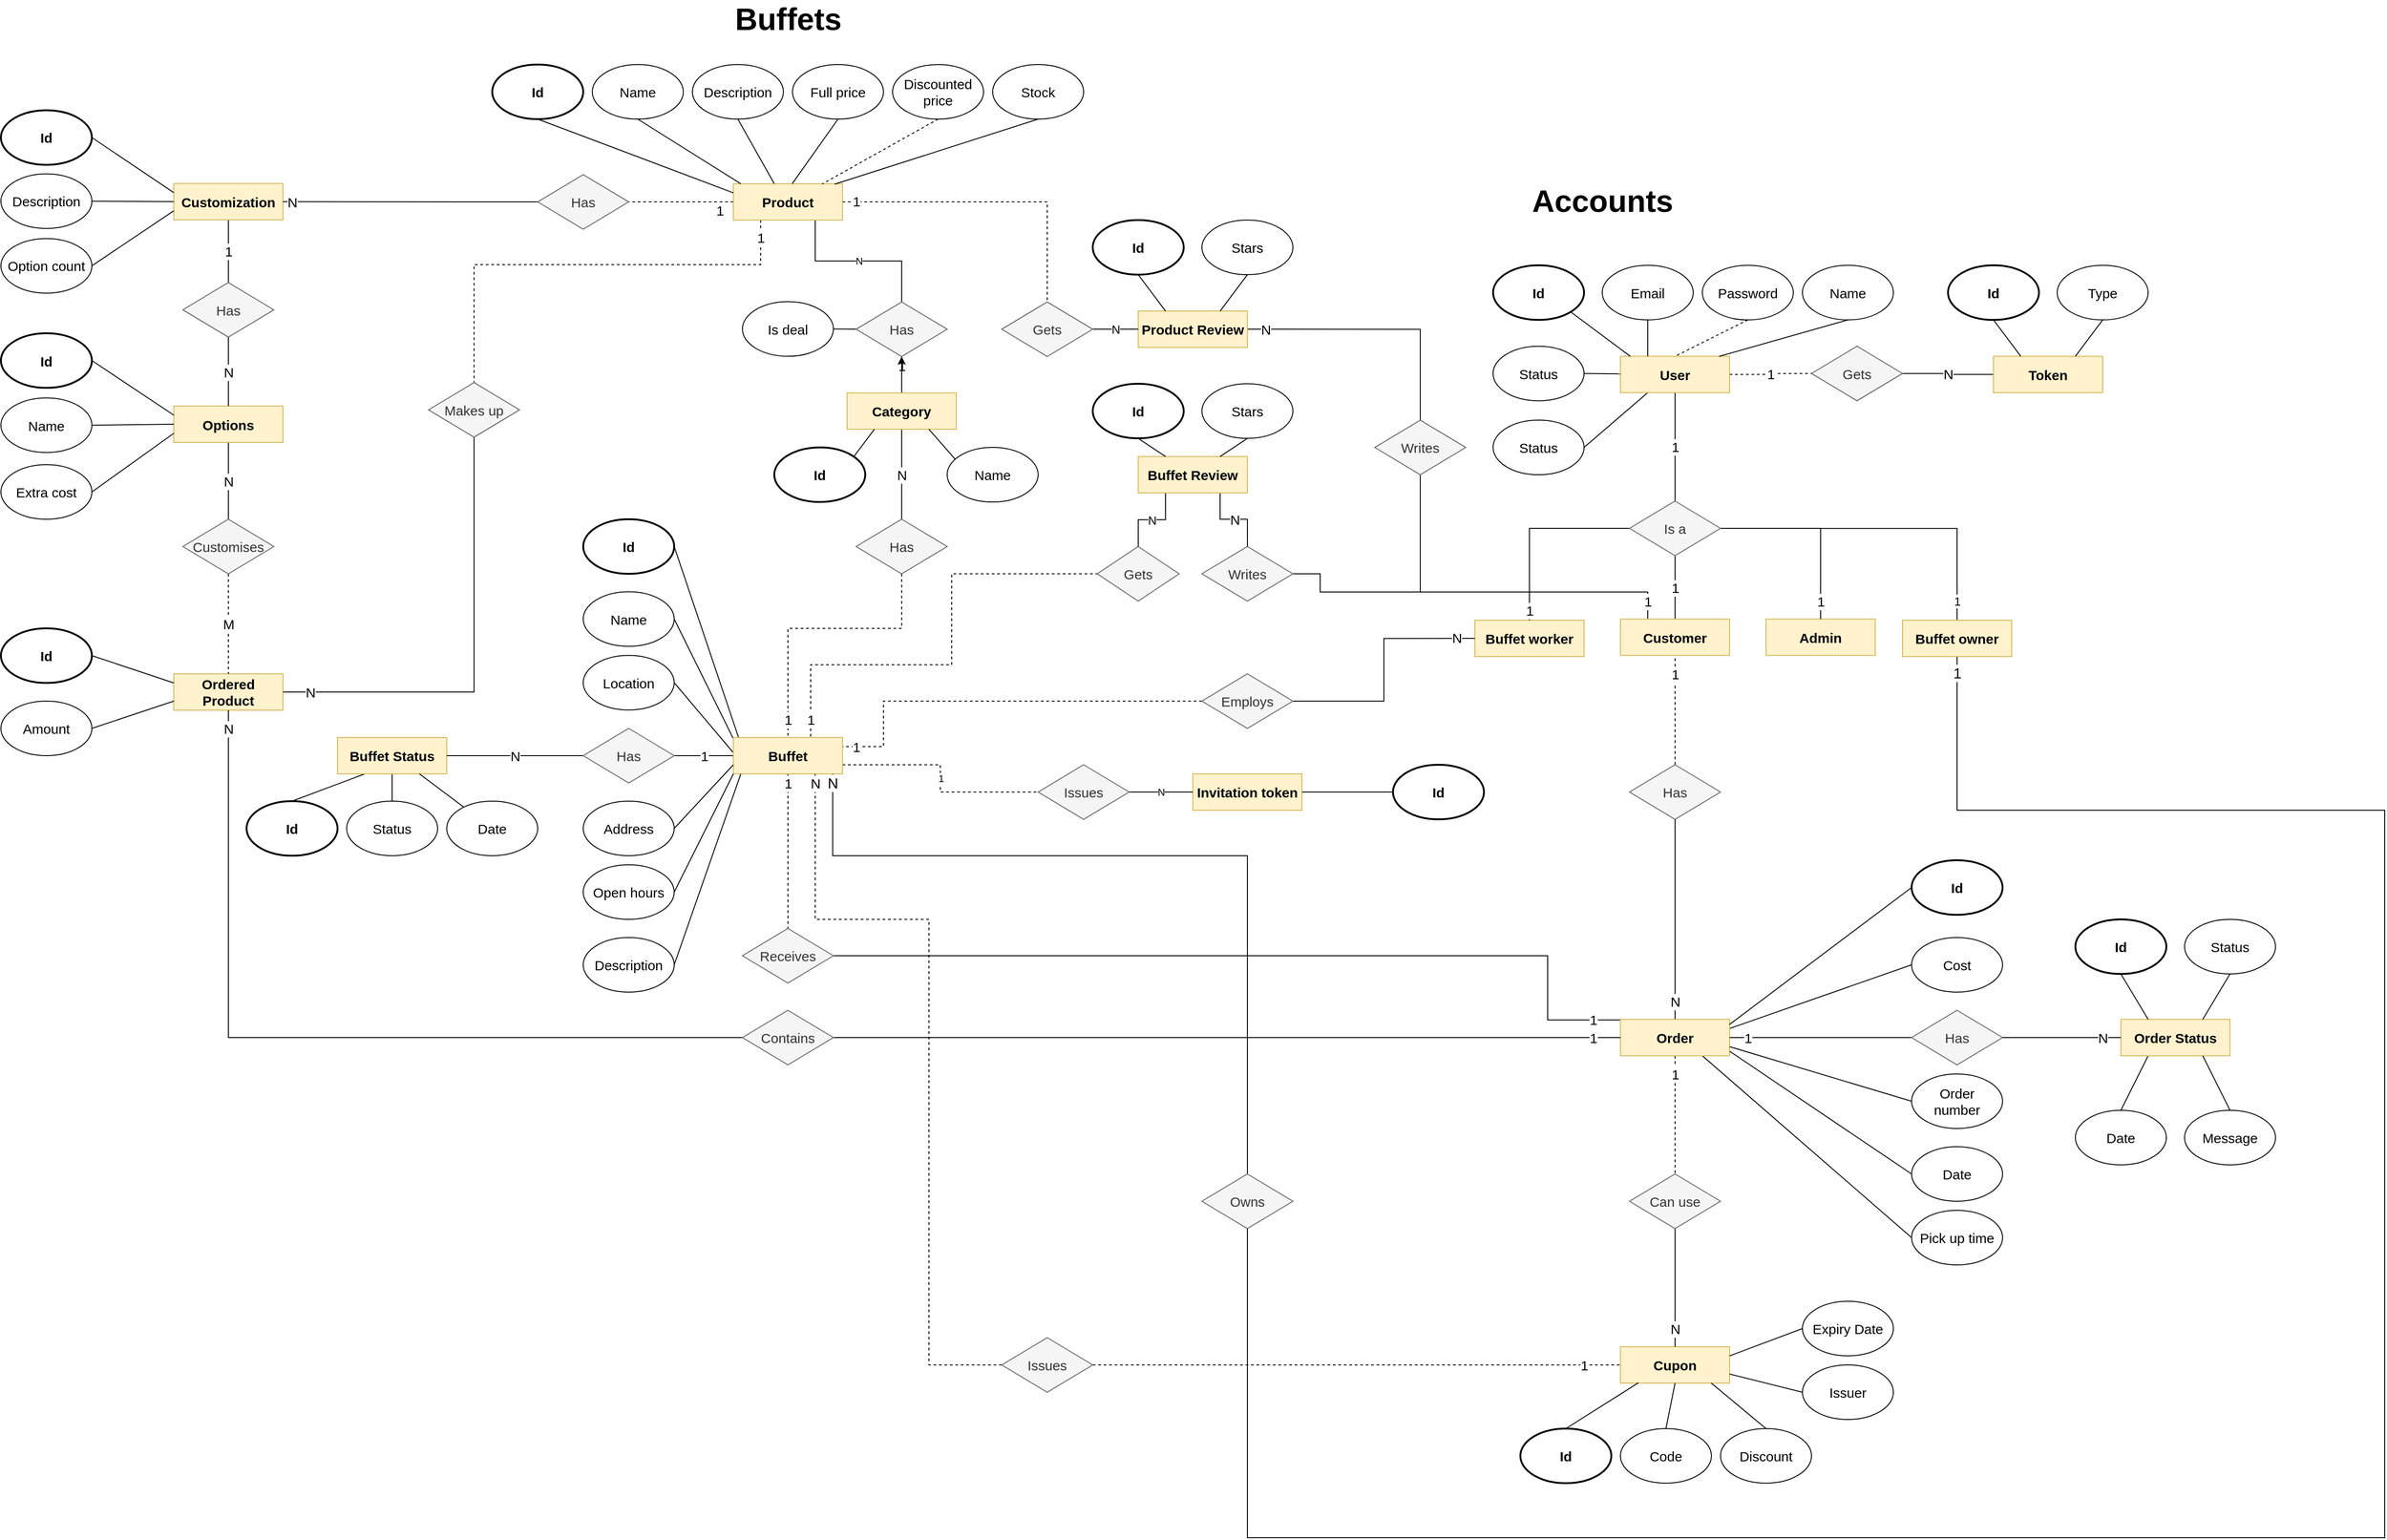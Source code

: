 <mxfile version="20.8.18" type="google"><diagram id="R2lEEEUBdFMjLlhIrx00" name="Page-1"><mxGraphModel grid="1" page="1" gridSize="10" guides="1" tooltips="1" connect="1" arrows="1" fold="1" pageScale="1" pageWidth="850" pageHeight="1100" math="0" shadow="0" extFonts="Permanent Marker^https://fonts.googleapis.com/css?family=Permanent+Marker"><root><mxCell id="0"/><mxCell id="1" parent="0"/><mxCell id="hYHWxZafsmHTOff2y65H-90" value="1" style="edgeStyle=orthogonalEdgeStyle;rounded=0;orthogonalLoop=1;jettySize=auto;html=1;exitX=0.5;exitY=1;exitDx=0;exitDy=0;entryX=0.5;entryY=0;entryDx=0;entryDy=0;endArrow=none;endFill=0;fontSize=15;dashed=1;" edge="1" parent="1" source="MCSeuAMaz1Yi3nIBJnC_-14" target="hYHWxZafsmHTOff2y65H-87"><mxGeometry x="-0.882" relative="1" as="geometry"><mxPoint x="485" y="50" as="sourcePoint"/><mxPoint as="offset"/></mxGeometry></mxCell><mxCell id="MCSeuAMaz1Yi3nIBJnC_-6" value="1" style="edgeStyle=orthogonalEdgeStyle;rounded=0;orthogonalLoop=1;jettySize=auto;html=1;exitX=0.75;exitY=0;exitDx=0;exitDy=0;entryX=0;entryY=0.5;entryDx=0;entryDy=0;endArrow=none;endFill=0;startArrow=none;startFill=0;endSize=9;startSize=9;fontSize=15;dashed=1;" edge="1" parent="1" source="MCSeuAMaz1Yi3nIBJnC_-14" target="MCSeuAMaz1Yi3nIBJnC_-4"><mxGeometry x="-0.9" relative="1" as="geometry"><Array as="points"><mxPoint x="510" y="40"/><mxPoint x="510" y="-40"/><mxPoint x="665" y="-40"/><mxPoint x="665" y="-140"/></Array><mxPoint x="515" y="10" as="sourcePoint"/><mxPoint as="offset"/></mxGeometry></mxCell><mxCell id="MCSeuAMaz1Yi3nIBJnC_-21" value="1" style="edgeStyle=orthogonalEdgeStyle;rounded=0;orthogonalLoop=1;jettySize=auto;html=1;exitX=1;exitY=0.5;exitDx=0;exitDy=0;fontSize=15;endArrow=none;endFill=0;startArrow=none;startFill=0;endSize=9;startSize=9;dashed=1;" edge="1" parent="1" source="hYHWxZafsmHTOff2y65H-3" target="MCSeuAMaz1Yi3nIBJnC_-20"><mxGeometry x="-0.91" y="1" relative="1" as="geometry"><mxPoint x="540" y="-461.05" as="sourcePoint"/><mxPoint x="575" y="-461.05" as="targetPoint"/><mxPoint as="offset"/></mxGeometry></mxCell><mxCell id="3Uzv48swedWrXp72ho5K-13" value="1" style="edgeStyle=none;rounded=0;orthogonalLoop=1;jettySize=auto;html=1;exitX=0;exitY=0.5;exitDx=0;exitDy=0;entryX=1;entryY=0.5;entryDx=0;entryDy=0;endArrow=none;endFill=0;fontSize=15;dashed=1;" edge="1" parent="1" source="hYHWxZafsmHTOff2y65H-3" target="3Uzv48swedWrXp72ho5K-12"><mxGeometry x="-0.739" y="9" relative="1" as="geometry"><mxPoint as="offset"/></mxGeometry></mxCell><mxCell id="3Uzv48swedWrXp72ho5K-32" value="1" style="edgeStyle=orthogonalEdgeStyle;rounded=0;orthogonalLoop=1;jettySize=auto;html=1;exitX=0.25;exitY=1;exitDx=0;exitDy=0;entryX=0.5;entryY=0;entryDx=0;entryDy=0;fontSize=15;endArrow=none;endFill=0;dashed=1;" edge="1" parent="1" source="hYHWxZafsmHTOff2y65H-3" target="3Uzv48swedWrXp72ho5K-31"><mxGeometry x="-0.923" relative="1" as="geometry"><mxPoint as="offset"/><Array as="points"><mxPoint x="455" y="-480"/><mxPoint x="140" y="-480"/></Array></mxGeometry></mxCell><mxCell id="70rfzFmQtmKq4bs_Amei-15" value="N" style="edgeStyle=orthogonalEdgeStyle;rounded=0;orthogonalLoop=1;jettySize=auto;html=1;exitX=0.75;exitY=1;exitDx=0;exitDy=0;entryX=0.5;entryY=0;entryDx=0;entryDy=0;endArrow=none;endFill=0;" edge="1" parent="1" source="hYHWxZafsmHTOff2y65H-3" target="70rfzFmQtmKq4bs_Amei-8"><mxGeometry relative="1" as="geometry"/></mxCell><mxCell id="hYHWxZafsmHTOff2y65H-3" value="&lt;b style=&quot;font-size: 15px;&quot;&gt;Product&lt;/b&gt;" style="rounded=0;whiteSpace=wrap;html=1;fontSize=15;strokeWidth=1;fillColor=#fff2cc;strokeColor=#d6b656;" vertex="1" parent="1"><mxGeometry x="425" y="-568.95" width="120" height="40" as="geometry"/></mxCell><mxCell id="QdRsK6tQGcKIPavuMyrH-16" style="edgeStyle=none;rounded=0;orthogonalLoop=1;jettySize=auto;html=1;exitX=0.5;exitY=1;exitDx=0;exitDy=0;entryX=0.539;entryY=0.001;entryDx=0;entryDy=0;endArrow=none;endFill=0;entryPerimeter=0;" edge="1" parent="1" source="3Uzv48swedWrXp72ho5K-63" target="hYHWxZafsmHTOff2y65H-3"><mxGeometry relative="1" as="geometry"><mxPoint x="540" y="-640" as="sourcePoint"/></mxGeometry></mxCell><mxCell id="QdRsK6tQGcKIPavuMyrH-15" style="edgeStyle=none;rounded=0;orthogonalLoop=1;jettySize=auto;html=1;exitX=0.5;exitY=1;exitDx=0;exitDy=0;endArrow=none;endFill=0;entryX=0.068;entryY=0;entryDx=0;entryDy=0;entryPerimeter=0;" edge="1" parent="1" source="hYHWxZafsmHTOff2y65H-17" target="hYHWxZafsmHTOff2y65H-3"><mxGeometry relative="1" as="geometry"><mxPoint x="430" y="-570" as="targetPoint"/></mxGeometry></mxCell><mxCell id="hYHWxZafsmHTOff2y65H-17" value="Name" style="ellipse;whiteSpace=wrap;html=1;fontSize=15;" vertex="1" parent="1"><mxGeometry x="270" y="-700" width="100" height="60" as="geometry"/></mxCell><mxCell id="hYHWxZafsmHTOff2y65H-30" style="rounded=0;orthogonalLoop=1;jettySize=auto;html=1;exitX=1;exitY=0.5;exitDx=0;exitDy=0;entryX=0.05;entryY=0.019;entryDx=0;entryDy=0;endArrow=none;endFill=0;fontSize=15;entryPerimeter=0;" edge="1" parent="1" source="QdRsK6tQGcKIPavuMyrH-8" target="MCSeuAMaz1Yi3nIBJnC_-14"><mxGeometry relative="1" as="geometry"><mxPoint x="340" y="-50" as="sourcePoint"/><mxPoint x="420" y="10" as="targetPoint"/></mxGeometry></mxCell><mxCell id="3Uzv48swedWrXp72ho5K-106" style="edgeStyle=none;rounded=0;orthogonalLoop=1;jettySize=auto;html=1;exitX=1;exitY=0.5;exitDx=0;exitDy=0;entryX=0.007;entryY=0.076;entryDx=0;entryDy=0;entryPerimeter=0;fontSize=15;startArrow=none;startFill=0;endArrow=none;endFill=0;" edge="1" parent="1" source="hYHWxZafsmHTOff2y65H-27" target="MCSeuAMaz1Yi3nIBJnC_-14"><mxGeometry relative="1" as="geometry"/></mxCell><mxCell id="hYHWxZafsmHTOff2y65H-27" value="Name" style="ellipse;whiteSpace=wrap;html=1;fontSize=15;" vertex="1" parent="1"><mxGeometry x="260" y="-120.26" width="100" height="60" as="geometry"/></mxCell><mxCell id="3Uzv48swedWrXp72ho5K-105" style="edgeStyle=none;rounded=0;orthogonalLoop=1;jettySize=auto;html=1;exitX=1;exitY=0.5;exitDx=0;exitDy=0;entryX=-0.005;entryY=0.4;entryDx=0;entryDy=0;entryPerimeter=0;fontSize=15;startArrow=none;startFill=0;endArrow=none;endFill=0;" edge="1" parent="1" source="hYHWxZafsmHTOff2y65H-28" target="MCSeuAMaz1Yi3nIBJnC_-14"><mxGeometry relative="1" as="geometry"/></mxCell><mxCell id="hYHWxZafsmHTOff2y65H-28" value="Location" style="ellipse;whiteSpace=wrap;html=1;fontSize=15;" vertex="1" parent="1"><mxGeometry x="260" y="-50.26" width="100" height="60" as="geometry"/></mxCell><mxCell id="hYHWxZafsmHTOff2y65H-40" value="1" style="edgeStyle=orthogonalEdgeStyle;rounded=0;orthogonalLoop=1;jettySize=auto;html=1;exitX=0.5;exitY=1;exitDx=0;exitDy=0;entryX=0.5;entryY=0;entryDx=0;entryDy=0;endArrow=none;endFill=0;fontSize=15;" edge="1" parent="1" source="hYHWxZafsmHTOff2y65H-32" target="hYHWxZafsmHTOff2y65H-39"><mxGeometry relative="1" as="geometry"><mxPoint x="1460" y="-290.26" as="targetPoint"/></mxGeometry></mxCell><mxCell id="MCSeuAMaz1Yi3nIBJnC_-95" value="1" style="edgeStyle=orthogonalEdgeStyle;rounded=0;orthogonalLoop=1;jettySize=auto;html=1;exitX=1;exitY=0.5;exitDx=0;exitDy=0;entryX=0;entryY=0.5;entryDx=0;entryDy=0;fontSize=15;endArrow=none;endFill=0;dashed=1;" edge="1" parent="1" source="hYHWxZafsmHTOff2y65H-32" target="MCSeuAMaz1Yi3nIBJnC_-94"><mxGeometry relative="1" as="geometry"/></mxCell><mxCell id="_8Rz2VQJM8tedIY4SvPM-2" style="edgeStyle=none;curved=1;rounded=0;orthogonalLoop=1;jettySize=auto;html=1;exitX=0.25;exitY=1;exitDx=0;exitDy=0;entryX=1;entryY=0.5;entryDx=0;entryDy=0;fontSize=12;startSize=8;endSize=8;endArrow=none;endFill=0;" edge="1" parent="1" source="hYHWxZafsmHTOff2y65H-32" target="_8Rz2VQJM8tedIY4SvPM-1"><mxGeometry relative="1" as="geometry"><mxPoint x="1360" y="-280.26" as="targetPoint"/></mxGeometry></mxCell><mxCell id="hYHWxZafsmHTOff2y65H-32" value="&lt;b style=&quot;font-size: 15px;&quot;&gt;User&lt;/b&gt;" style="rounded=0;whiteSpace=wrap;html=1;fontSize=15;fillColor=#fff2cc;strokeColor=#d6b656;" vertex="1" parent="1"><mxGeometry x="1400" y="-379.21" width="120" height="40" as="geometry"/></mxCell><mxCell id="hYHWxZafsmHTOff2y65H-34" value="Admin" style="rounded=0;whiteSpace=wrap;html=1;fontStyle=1;fontSize=15;fillColor=#fff2cc;strokeColor=#d6b656;" vertex="1" parent="1"><mxGeometry x="1560" y="-90.26" width="120" height="40" as="geometry"/></mxCell><mxCell id="hYHWxZafsmHTOff2y65H-35" value="&lt;b style=&quot;font-size: 15px;&quot;&gt;Buffet worker&lt;/b&gt;" style="rounded=0;whiteSpace=wrap;html=1;fontSize=15;fillColor=#fff2cc;strokeColor=#d6b656;" vertex="1" parent="1"><mxGeometry x="1240" y="-88.95" width="120" height="40" as="geometry"/></mxCell><mxCell id="MCSeuAMaz1Yi3nIBJnC_-39" value="1" style="edgeStyle=orthogonalEdgeStyle;rounded=0;orthogonalLoop=1;jettySize=auto;html=1;exitX=0.5;exitY=0;exitDx=0;exitDy=0;entryX=0.5;entryY=1;entryDx=0;entryDy=0;fontSize=15;endArrow=none;endFill=0;" edge="1" parent="1" source="hYHWxZafsmHTOff2y65H-37" target="hYHWxZafsmHTOff2y65H-39"><mxGeometry relative="1" as="geometry"/></mxCell><mxCell id="MCSeuAMaz1Yi3nIBJnC_-41" value="1" style="edgeStyle=orthogonalEdgeStyle;rounded=0;orthogonalLoop=1;jettySize=auto;html=1;exitX=0.25;exitY=0;exitDx=0;exitDy=0;entryX=1;entryY=0.5;entryDx=0;entryDy=0;fontSize=15;endArrow=none;endFill=0;startArrow=none;startFill=0;endSize=9;startSize=9;" edge="1" parent="1" source="hYHWxZafsmHTOff2y65H-37" target="MCSeuAMaz1Yi3nIBJnC_-8"><mxGeometry x="-0.91" relative="1" as="geometry"><Array as="points"><mxPoint x="1430" y="-120"/><mxPoint x="1070" y="-120"/><mxPoint x="1070" y="-140"/></Array><mxPoint as="offset"/></mxGeometry></mxCell><mxCell id="hYHWxZafsmHTOff2y65H-37" value="&lt;b style=&quot;font-size: 15px;&quot;&gt;Customer&lt;/b&gt;" style="rounded=0;whiteSpace=wrap;html=1;fontSize=15;fillColor=#fff2cc;strokeColor=#d6b656;" vertex="1" parent="1"><mxGeometry x="1400" y="-90.26" width="120" height="40" as="geometry"/></mxCell><mxCell id="hYHWxZafsmHTOff2y65H-42" value="1" style="edgeStyle=orthogonalEdgeStyle;rounded=0;orthogonalLoop=1;jettySize=auto;html=1;exitX=1;exitY=0.5;exitDx=0;exitDy=0;endArrow=none;endFill=0;fontSize=15;" edge="1" parent="1" source="hYHWxZafsmHTOff2y65H-39" target="hYHWxZafsmHTOff2y65H-34"><mxGeometry x="0.812" relative="1" as="geometry"><mxPoint as="offset"/></mxGeometry></mxCell><mxCell id="hYHWxZafsmHTOff2y65H-43" value="1" style="edgeStyle=orthogonalEdgeStyle;rounded=0;orthogonalLoop=1;jettySize=auto;html=1;exitX=0;exitY=0.5;exitDx=0;exitDy=0;endArrow=none;endFill=0;fontSize=15;" edge="1" parent="1" source="hYHWxZafsmHTOff2y65H-39" target="hYHWxZafsmHTOff2y65H-35"><mxGeometry x="0.895" relative="1" as="geometry"><mxPoint as="offset"/></mxGeometry></mxCell><mxCell id="hYHWxZafsmHTOff2y65H-39" value="Is a" style="rhombus;whiteSpace=wrap;html=1;fillColor=#f5f5f5;fontColor=#333333;strokeColor=#666666;fontSize=15;" vertex="1" parent="1"><mxGeometry x="1410" y="-220" width="100" height="60" as="geometry"/></mxCell><mxCell id="hYHWxZafsmHTOff2y65H-46" value="N" style="edgeStyle=orthogonalEdgeStyle;rounded=0;orthogonalLoop=1;jettySize=auto;html=1;exitX=1;exitY=0.5;exitDx=0;exitDy=0;entryX=0;entryY=0.5;entryDx=0;entryDy=0;endArrow=none;endFill=0;startSize=9;endSize=9;fontSize=15;startArrow=none;startFill=0;" edge="1" parent="1" source="hYHWxZafsmHTOff2y65H-45" target="hYHWxZafsmHTOff2y65H-35"><mxGeometry x="0.851" y="1" relative="1" as="geometry"><mxPoint as="offset"/></mxGeometry></mxCell><mxCell id="hYHWxZafsmHTOff2y65H-47" value="1" style="edgeStyle=orthogonalEdgeStyle;rounded=0;orthogonalLoop=1;jettySize=auto;html=1;exitX=0;exitY=0.5;exitDx=0;exitDy=0;entryX=1;entryY=0.25;entryDx=0;entryDy=0;endArrow=none;endFill=0;startArrow=none;startFill=0;startSize=9;endSize=9;fontSize=15;dashed=1;" edge="1" parent="1" source="hYHWxZafsmHTOff2y65H-45" target="MCSeuAMaz1Yi3nIBJnC_-14"><mxGeometry x="0.933" relative="1" as="geometry"><mxPoint x="635" y="50" as="targetPoint"/><Array as="points"><mxPoint x="590"/><mxPoint x="590" y="50"/></Array><mxPoint as="offset"/></mxGeometry></mxCell><mxCell id="hYHWxZafsmHTOff2y65H-45" value="Employs" style="rhombus;whiteSpace=wrap;html=1;fillColor=#f5f5f5;fontColor=#333333;strokeColor=#666666;fontSize=15;" vertex="1" parent="1"><mxGeometry x="940" y="-30" width="100" height="60" as="geometry"/></mxCell><mxCell id="hYHWxZafsmHTOff2y65H-53" style="rounded=0;orthogonalLoop=1;jettySize=auto;html=1;exitX=0.5;exitY=1;exitDx=0;exitDy=0;endArrow=none;endFill=0;fontSize=15;entryX=0.5;entryY=0;entryDx=0;entryDy=0;dashed=1;" edge="1" parent="1" source="hYHWxZafsmHTOff2y65H-49" target="hYHWxZafsmHTOff2y65H-32"><mxGeometry relative="1" as="geometry"/></mxCell><mxCell id="hYHWxZafsmHTOff2y65H-49" value="Password" style="ellipse;whiteSpace=wrap;html=1;fontSize=15;" vertex="1" parent="1"><mxGeometry x="1490" y="-479.21" width="100" height="60" as="geometry"/></mxCell><mxCell id="hYHWxZafsmHTOff2y65H-54" style="rounded=0;orthogonalLoop=1;jettySize=auto;html=1;exitX=0.5;exitY=1;exitDx=0;exitDy=0;entryX=0.905;entryY=0.002;entryDx=0;entryDy=0;endArrow=none;endFill=0;fontSize=15;entryPerimeter=0;" edge="1" parent="1" source="hYHWxZafsmHTOff2y65H-50" target="hYHWxZafsmHTOff2y65H-32"><mxGeometry relative="1" as="geometry"/></mxCell><mxCell id="hYHWxZafsmHTOff2y65H-50" value="Name" style="ellipse;whiteSpace=wrap;html=1;fontSize=15;" vertex="1" parent="1"><mxGeometry x="1600" y="-479.21" width="100" height="60" as="geometry"/></mxCell><mxCell id="hYHWxZafsmHTOff2y65H-52" style="rounded=0;orthogonalLoop=1;jettySize=auto;html=1;exitX=0.5;exitY=1;exitDx=0;exitDy=0;entryX=0.25;entryY=0;entryDx=0;entryDy=0;endArrow=none;endFill=0;fontSize=15;" edge="1" parent="1" source="hYHWxZafsmHTOff2y65H-51" target="hYHWxZafsmHTOff2y65H-32"><mxGeometry relative="1" as="geometry"/></mxCell><mxCell id="hYHWxZafsmHTOff2y65H-51" value="Email" style="ellipse;whiteSpace=wrap;html=1;fontSize=15;strokeWidth=1;fontStyle=0" vertex="1" parent="1"><mxGeometry x="1380" y="-479.21" width="100" height="60" as="geometry"/></mxCell><mxCell id="MCSeuAMaz1Yi3nIBJnC_-78" value="1" style="edgeStyle=orthogonalEdgeStyle;rounded=0;orthogonalLoop=1;jettySize=auto;html=1;exitX=0.5;exitY=0;exitDx=0;exitDy=0;fontSize=15;endArrow=none;endFill=0;dashed=1;" edge="1" parent="1" source="hYHWxZafsmHTOff2y65H-55"><mxGeometry x="0.667" relative="1" as="geometry"><Array as="points"><mxPoint x="1460" y="-50"/></Array><mxPoint x="1460" y="-50" as="targetPoint"/><mxPoint as="offset"/></mxGeometry></mxCell><mxCell id="hYHWxZafsmHTOff2y65H-55" value="Has" style="rhombus;whiteSpace=wrap;html=1;fillColor=#f5f5f5;fontColor=#333333;strokeColor=#666666;fontSize=15;" vertex="1" parent="1"><mxGeometry x="1410" y="70" width="100" height="60" as="geometry"/></mxCell><mxCell id="hYHWxZafsmHTOff2y65H-71" value="1" style="edgeStyle=orthogonalEdgeStyle;rounded=0;orthogonalLoop=1;jettySize=auto;html=1;exitX=0.5;exitY=1;exitDx=0;exitDy=0;entryX=0.5;entryY=0;entryDx=0;entryDy=0;endArrow=none;endFill=0;dashed=1;fontSize=15;" edge="1" parent="1" source="hYHWxZafsmHTOff2y65H-57" target="hYHWxZafsmHTOff2y65H-70"><mxGeometry x="-0.692" relative="1" as="geometry"><mxPoint x="1450.0" y="420" as="sourcePoint"/><mxPoint as="offset"/></mxGeometry></mxCell><mxCell id="hYHWxZafsmHTOff2y65H-93" value="1" style="edgeStyle=orthogonalEdgeStyle;rounded=0;orthogonalLoop=1;jettySize=auto;html=1;exitX=0.091;exitY=0.016;exitDx=0;exitDy=0;entryX=1;entryY=0.5;entryDx=0;entryDy=0;endArrow=none;endFill=0;fontSize=15;exitPerimeter=0;" edge="1" parent="1" source="hYHWxZafsmHTOff2y65H-57" target="hYHWxZafsmHTOff2y65H-87"><mxGeometry x="-0.913" y="-1" relative="1" as="geometry"><Array as="points"><mxPoint x="1320" y="351"/><mxPoint x="1320" y="280"/></Array><mxPoint as="offset"/></mxGeometry></mxCell><mxCell id="MCSeuAMaz1Yi3nIBJnC_-72" style="rounded=0;orthogonalLoop=1;jettySize=auto;html=1;exitX=1;exitY=0.25;exitDx=0;exitDy=0;entryX=0;entryY=0.5;entryDx=0;entryDy=0;fontSize=15;endArrow=none;endFill=0;" edge="1" parent="1" source="hYHWxZafsmHTOff2y65H-57" target="hYHWxZafsmHTOff2y65H-75"><mxGeometry relative="1" as="geometry"><mxPoint x="1720" y="300" as="targetPoint"/></mxGeometry></mxCell><mxCell id="MCSeuAMaz1Yi3nIBJnC_-91" value="N" style="edgeStyle=orthogonalEdgeStyle;rounded=0;orthogonalLoop=1;jettySize=auto;html=1;exitX=0.25;exitY=0;exitDx=0;exitDy=0;entryX=0.5;entryY=1;entryDx=0;entryDy=0;fontSize=15;endArrow=none;endFill=0;" edge="1" parent="1" source="hYHWxZafsmHTOff2y65H-57" target="hYHWxZafsmHTOff2y65H-55"><mxGeometry x="-0.6" relative="1" as="geometry"><Array as="points"><mxPoint x="1460" y="350"/></Array><mxPoint as="offset"/></mxGeometry></mxCell><mxCell id="3Uzv48swedWrXp72ho5K-88" style="edgeStyle=none;rounded=0;orthogonalLoop=1;jettySize=auto;html=1;exitX=0.75;exitY=1;exitDx=0;exitDy=0;entryX=0;entryY=0.5;entryDx=0;entryDy=0;fontSize=15;startArrow=none;startFill=0;endArrow=none;endFill=0;" edge="1" parent="1" source="hYHWxZafsmHTOff2y65H-57" target="3Uzv48swedWrXp72ho5K-86"><mxGeometry relative="1" as="geometry"/></mxCell><mxCell id="hYHWxZafsmHTOff2y65H-57" value="&lt;b style=&quot;font-size: 15px;&quot;&gt;Order&lt;/b&gt;" style="rounded=0;whiteSpace=wrap;html=1;fontSize=15;fillColor=#fff2cc;strokeColor=#d6b656;" vertex="1" parent="1"><mxGeometry x="1400" y="350" width="120" height="40" as="geometry"/></mxCell><mxCell id="hYHWxZafsmHTOff2y65H-69" value="&lt;b style=&quot;font-size: 15px;&quot;&gt;Cupon&lt;/b&gt;" style="rounded=0;whiteSpace=wrap;html=1;fillColor=#fff2cc;strokeColor=#d6b656;fontSize=15;" vertex="1" parent="1"><mxGeometry x="1400" y="710" width="120" height="40" as="geometry"/></mxCell><mxCell id="hYHWxZafsmHTOff2y65H-72" value="N" style="edgeStyle=orthogonalEdgeStyle;rounded=0;orthogonalLoop=1;jettySize=auto;html=1;exitX=0.5;exitY=1;exitDx=0;exitDy=0;endArrow=none;endFill=0;startSize=9;endSize=9;fontSize=15;" edge="1" parent="1" source="hYHWxZafsmHTOff2y65H-70" target="hYHWxZafsmHTOff2y65H-69"><mxGeometry x="0.692" relative="1" as="geometry"><Array as="points"><mxPoint x="1460" y="630"/><mxPoint x="1460" y="630"/></Array><mxPoint as="offset"/></mxGeometry></mxCell><mxCell id="hYHWxZafsmHTOff2y65H-70" value="Can use" style="rhombus;whiteSpace=wrap;html=1;fillColor=#f5f5f5;fontColor=#333333;strokeColor=#666666;fontSize=15;" vertex="1" parent="1"><mxGeometry x="1410" y="520" width="100" height="60" as="geometry"/></mxCell><mxCell id="hYHWxZafsmHTOff2y65H-78" style="rounded=0;orthogonalLoop=1;jettySize=auto;html=1;exitX=0;exitY=0.5;exitDx=0;exitDy=0;entryX=0.997;entryY=0.143;entryDx=0;entryDy=0;endArrow=none;endFill=0;fontSize=15;entryPerimeter=0;" edge="1" parent="1" source="MCSeuAMaz1Yi3nIBJnC_-44" target="hYHWxZafsmHTOff2y65H-57"><mxGeometry relative="1" as="geometry"><mxPoint x="1600" y="250" as="sourcePoint"/></mxGeometry></mxCell><mxCell id="hYHWxZafsmHTOff2y65H-74" value="Date" style="ellipse;whiteSpace=wrap;html=1;fontSize=15;" vertex="1" parent="1"><mxGeometry x="1720" y="490" width="100" height="60" as="geometry"/></mxCell><mxCell id="hYHWxZafsmHTOff2y65H-75" value="Cost" style="ellipse;whiteSpace=wrap;html=1;fontSize=15;" vertex="1" parent="1"><mxGeometry x="1720" y="260" width="100" height="60" as="geometry"/></mxCell><mxCell id="hYHWxZafsmHTOff2y65H-84" value="Buffets" style="text;strokeColor=none;fillColor=none;html=1;fontSize=34;fontStyle=1;verticalAlign=middle;align=center;" vertex="1" parent="1"><mxGeometry x="435" y="-770" width="100" height="40" as="geometry"/></mxCell><mxCell id="hYHWxZafsmHTOff2y65H-85" value="Accounts" style="text;strokeColor=none;fillColor=none;html=1;fontSize=34;fontStyle=1;verticalAlign=middle;align=center;" vertex="1" parent="1"><mxGeometry x="1330" y="-569.73" width="100" height="40" as="geometry"/></mxCell><mxCell id="hYHWxZafsmHTOff2y65H-87" value="Receives" style="rhombus;whiteSpace=wrap;html=1;fillColor=#f5f5f5;fontColor=#333333;strokeColor=#666666;fontSize=15;" vertex="1" parent="1"><mxGeometry x="435" y="250" width="100" height="60" as="geometry"/></mxCell><mxCell id="MCSeuAMaz1Yi3nIBJnC_-4" value="Gets" style="rhombus;whiteSpace=wrap;html=1;fillColor=#f5f5f5;fontColor=#333333;strokeColor=#666666;fontSize=15;" vertex="1" parent="1"><mxGeometry x="825" y="-170" width="90" height="60" as="geometry"/></mxCell><mxCell id="MCSeuAMaz1Yi3nIBJnC_-8" value="Writes" style="rhombus;whiteSpace=wrap;html=1;fillColor=#f5f5f5;fontColor=#333333;strokeColor=#666666;fontSize=15;" vertex="1" parent="1"><mxGeometry x="940" y="-170" width="100" height="60" as="geometry"/></mxCell><mxCell id="MCSeuAMaz1Yi3nIBJnC_-80" value="N" style="edgeStyle=orthogonalEdgeStyle;rounded=0;orthogonalLoop=1;jettySize=auto;html=1;exitX=0.75;exitY=1;exitDx=0;exitDy=0;entryX=0.5;entryY=0;entryDx=0;entryDy=0;fontSize=15;endArrow=none;endFill=0;" edge="1" parent="1" source="MCSeuAMaz1Yi3nIBJnC_-13" target="MCSeuAMaz1Yi3nIBJnC_-8"><mxGeometry relative="1" as="geometry"><Array as="points"><mxPoint x="960" y="-200"/><mxPoint x="990" y="-200"/></Array></mxGeometry></mxCell><mxCell id="u6mDt3TLfo0SOuZU20j6-53" value="N" style="edgeStyle=orthogonalEdgeStyle;rounded=0;orthogonalLoop=1;jettySize=auto;html=1;exitX=0.25;exitY=1;exitDx=0;exitDy=0;entryX=0.5;entryY=0;entryDx=0;entryDy=0;fontSize=13;startArrow=none;startFill=0;endArrow=none;endFill=0;startSize=10;endSize=9;" edge="1" parent="1" source="MCSeuAMaz1Yi3nIBJnC_-13" target="MCSeuAMaz1Yi3nIBJnC_-4"><mxGeometry relative="1" as="geometry"/></mxCell><mxCell id="MCSeuAMaz1Yi3nIBJnC_-13" value="&lt;b style=&quot;font-size: 15px;&quot;&gt;Buffet Review&lt;/b&gt;" style="rounded=0;whiteSpace=wrap;html=1;fontSize=15;fillColor=#fff2cc;strokeColor=#d6b656;" vertex="1" parent="1"><mxGeometry x="870" y="-268.95" width="120" height="40" as="geometry"/></mxCell><mxCell id="3Uzv48swedWrXp72ho5K-48" value="N" style="edgeStyle=orthogonalEdgeStyle;rounded=0;orthogonalLoop=1;jettySize=auto;html=1;exitX=0.75;exitY=1;exitDx=0;exitDy=0;entryX=0;entryY=0.5;entryDx=0;entryDy=0;fontSize=15;endArrow=none;endFill=0;dashed=1;" edge="1" parent="1" source="MCSeuAMaz1Yi3nIBJnC_-14" target="3Uzv48swedWrXp72ho5K-47"><mxGeometry x="-0.977" relative="1" as="geometry"><Array as="points"><mxPoint x="515" y="240"/><mxPoint x="640" y="240"/><mxPoint x="640" y="730"/></Array><mxPoint as="offset"/></mxGeometry></mxCell><mxCell id="3Uzv48swedWrXp72ho5K-96" value="1" style="edgeStyle=none;rounded=0;orthogonalLoop=1;jettySize=auto;html=1;exitX=0;exitY=0.5;exitDx=0;exitDy=0;entryX=1;entryY=0.5;entryDx=0;entryDy=0;fontSize=15;startArrow=none;startFill=0;endArrow=none;endFill=0;" edge="1" parent="1" source="MCSeuAMaz1Yi3nIBJnC_-14" target="3Uzv48swedWrXp72ho5K-92"><mxGeometry relative="1" as="geometry"/></mxCell><mxCell id="vNi-sXlQqa56GqQe60jq-16" value="1" style="edgeStyle=orthogonalEdgeStyle;rounded=0;orthogonalLoop=1;jettySize=auto;html=1;exitX=1;exitY=0.75;exitDx=0;exitDy=0;entryX=0;entryY=0.5;entryDx=0;entryDy=0;endArrow=none;endFill=0;dashed=1;" edge="1" parent="1" source="MCSeuAMaz1Yi3nIBJnC_-14" target="vNi-sXlQqa56GqQe60jq-15"><mxGeometry relative="1" as="geometry"/></mxCell><mxCell id="MCSeuAMaz1Yi3nIBJnC_-14" value="&lt;b style=&quot;font-size: 15px;&quot;&gt;Buffet&lt;/b&gt;" style="rounded=0;whiteSpace=wrap;html=1;fontSize=15;fillColor=#fff2cc;strokeColor=#d6b656;" vertex="1" parent="1"><mxGeometry x="425" y="40" width="120" height="40" as="geometry"/></mxCell><mxCell id="u6mDt3TLfo0SOuZU20j6-7" value="N" style="edgeStyle=orthogonalEdgeStyle;rounded=0;orthogonalLoop=1;jettySize=auto;html=1;exitX=1;exitY=0.5;exitDx=0;exitDy=0;entryX=0.5;entryY=0;entryDx=0;entryDy=0;endArrow=none;endFill=0;fontSize=15;" edge="1" parent="1" source="MCSeuAMaz1Yi3nIBJnC_-19" target="u6mDt3TLfo0SOuZU20j6-6"><mxGeometry x="-0.862" relative="1" as="geometry"><mxPoint as="offset"/></mxGeometry></mxCell><mxCell id="MCSeuAMaz1Yi3nIBJnC_-19" value="&lt;b style=&quot;font-size: 15px;&quot;&gt;Product Review&lt;/b&gt;" style="rounded=0;whiteSpace=wrap;html=1;fontSize=15;fillColor=#fff2cc;strokeColor=#d6b656;" vertex="1" parent="1"><mxGeometry x="870" y="-428.95" width="120" height="40" as="geometry"/></mxCell><mxCell id="QdRsK6tQGcKIPavuMyrH-1" value="N" style="edgeStyle=orthogonalEdgeStyle;rounded=0;orthogonalLoop=1;jettySize=auto;html=1;exitX=1;exitY=0.5;exitDx=0;exitDy=0;entryX=0;entryY=0.5;entryDx=0;entryDy=0;endArrow=none;endFill=0;startArrow=none;startFill=0;endSize=9;fontSize=13;" edge="1" parent="1" source="MCSeuAMaz1Yi3nIBJnC_-20" target="MCSeuAMaz1Yi3nIBJnC_-19"><mxGeometry relative="1" as="geometry"/></mxCell><mxCell id="MCSeuAMaz1Yi3nIBJnC_-20" value="Gets" style="rhombus;whiteSpace=wrap;html=1;fillColor=#f5f5f5;fontColor=#333333;strokeColor=#666666;fontSize=15;" vertex="1" parent="1"><mxGeometry x="720" y="-438.95" width="100" height="60" as="geometry"/></mxCell><mxCell id="MCSeuAMaz1Yi3nIBJnC_-27" style="rounded=0;orthogonalLoop=1;jettySize=auto;html=1;exitX=1;exitY=0.5;exitDx=0;exitDy=0;fontSize=15;endArrow=none;endFill=0;" edge="1" parent="1" source="MCSeuAMaz1Yi3nIBJnC_-25" target="hYHWxZafsmHTOff2y65H-32"><mxGeometry relative="1" as="geometry"/></mxCell><mxCell id="MCSeuAMaz1Yi3nIBJnC_-25" value="Status" style="ellipse;whiteSpace=wrap;html=1;fontSize=15;" vertex="1" parent="1"><mxGeometry x="1260" y="-390.26" width="100" height="60" as="geometry"/></mxCell><mxCell id="MCSeuAMaz1Yi3nIBJnC_-96" value="N" style="edgeStyle=orthogonalEdgeStyle;rounded=0;orthogonalLoop=1;jettySize=auto;html=1;exitX=0;exitY=0.5;exitDx=0;exitDy=0;entryX=1;entryY=0.5;entryDx=0;entryDy=0;fontSize=15;endArrow=none;endFill=0;startArrow=none;startFill=0;startSize=9;endSize=9;" edge="1" parent="1" source="MCSeuAMaz1Yi3nIBJnC_-28" target="MCSeuAMaz1Yi3nIBJnC_-94"><mxGeometry relative="1" as="geometry"/></mxCell><mxCell id="MCSeuAMaz1Yi3nIBJnC_-28" value="&lt;b style=&quot;font-size: 15px;&quot;&gt;Token&lt;/b&gt;" style="rounded=0;whiteSpace=wrap;html=1;fontSize=15;fillColor=#fff2cc;strokeColor=#d6b656;" vertex="1" parent="1"><mxGeometry x="1810" y="-379.21" width="120" height="40" as="geometry"/></mxCell><mxCell id="MCSeuAMaz1Yi3nIBJnC_-82" style="rounded=0;orthogonalLoop=1;jettySize=auto;html=1;exitX=0.5;exitY=1;exitDx=0;exitDy=0;fontSize=15;endArrow=none;endFill=0;entryX=0.25;entryY=0;entryDx=0;entryDy=0;" edge="1" parent="1" source="MCSeuAMaz1Yi3nIBJnC_-31" target="MCSeuAMaz1Yi3nIBJnC_-28"><mxGeometry relative="1" as="geometry"><mxPoint x="1840" y="-400.26" as="targetPoint"/></mxGeometry></mxCell><mxCell id="MCSeuAMaz1Yi3nIBJnC_-30" value="Type" style="ellipse;whiteSpace=wrap;html=1;fontSize=15;" vertex="1" parent="1"><mxGeometry x="1880" y="-479.21" width="100" height="60" as="geometry"/></mxCell><mxCell id="MCSeuAMaz1Yi3nIBJnC_-34" style="rounded=0;orthogonalLoop=1;jettySize=auto;html=1;exitX=0.5;exitY=1;exitDx=0;exitDy=0;fontSize=15;endArrow=none;endFill=0;entryX=0.75;entryY=0;entryDx=0;entryDy=0;" edge="1" parent="1" source="MCSeuAMaz1Yi3nIBJnC_-30" target="MCSeuAMaz1Yi3nIBJnC_-28"><mxGeometry relative="1" as="geometry"><mxPoint x="1910" y="-390.26" as="targetPoint"/></mxGeometry></mxCell><mxCell id="MCSeuAMaz1Yi3nIBJnC_-31" value="Id" style="ellipse;whiteSpace=wrap;html=1;fontSize=15;fontStyle=1;strokeWidth=2;" vertex="1" parent="1"><mxGeometry x="1760" y="-479.21" width="100" height="60" as="geometry"/></mxCell><mxCell id="MCSeuAMaz1Yi3nIBJnC_-73" style="rounded=0;orthogonalLoop=1;jettySize=auto;html=1;exitX=0;exitY=0.5;exitDx=0;exitDy=0;entryX=1;entryY=0.875;entryDx=0;entryDy=0;fontSize=15;endArrow=none;endFill=0;entryPerimeter=0;" edge="1" parent="1" source="hYHWxZafsmHTOff2y65H-74" target="hYHWxZafsmHTOff2y65H-57"><mxGeometry relative="1" as="geometry"><mxPoint x="1510.0" y="410" as="targetPoint"/></mxGeometry></mxCell><mxCell id="MCSeuAMaz1Yi3nIBJnC_-44" value="Id" style="ellipse;whiteSpace=wrap;html=1;fontSize=15;fontStyle=1;strokeWidth=2;" vertex="1" parent="1"><mxGeometry x="1720" y="175" width="100" height="60" as="geometry"/></mxCell><mxCell id="u6mDt3TLfo0SOuZU20j6-59" style="rounded=0;orthogonalLoop=1;jettySize=auto;html=1;exitX=0.5;exitY=0;exitDx=0;exitDy=0;entryX=0.165;entryY=0.99;entryDx=0;entryDy=0;entryPerimeter=0;fontSize=13;startArrow=none;startFill=0;endArrow=none;endFill=0;startSize=10;endSize=9;" edge="1" parent="1" source="MCSeuAMaz1Yi3nIBJnC_-45" target="hYHWxZafsmHTOff2y65H-69"><mxGeometry relative="1" as="geometry"/></mxCell><mxCell id="MCSeuAMaz1Yi3nIBJnC_-45" value="Id" style="ellipse;whiteSpace=wrap;html=1;fontSize=15;fontStyle=1;strokeWidth=2;" vertex="1" parent="1"><mxGeometry x="1290" y="800" width="100" height="60" as="geometry"/></mxCell><mxCell id="QdRsK6tQGcKIPavuMyrH-18" style="edgeStyle=none;rounded=0;orthogonalLoop=1;jettySize=auto;html=1;exitX=0.5;exitY=1;exitDx=0;exitDy=0;entryX=0.25;entryY=0;entryDx=0;entryDy=0;endArrow=none;endFill=0;" edge="1" parent="1" source="MCSeuAMaz1Yi3nIBJnC_-50" target="MCSeuAMaz1Yi3nIBJnC_-13"><mxGeometry relative="1" as="geometry"/></mxCell><mxCell id="MCSeuAMaz1Yi3nIBJnC_-50" value="Id" style="ellipse;whiteSpace=wrap;html=1;fontSize=15;fontStyle=1;strokeWidth=2;" vertex="1" parent="1"><mxGeometry x="820" y="-348.95" width="100" height="60" as="geometry"/></mxCell><mxCell id="MCSeuAMaz1Yi3nIBJnC_-94" value="Gets" style="rhombus;whiteSpace=wrap;html=1;fillColor=#f5f5f5;fontColor=#333333;strokeColor=#666666;fontSize=15;" vertex="1" parent="1"><mxGeometry x="1610" y="-390.26" width="100" height="60" as="geometry"/></mxCell><mxCell id="u6mDt3TLfo0SOuZU20j6-9" value="" style="edgeStyle=orthogonalEdgeStyle;rounded=0;orthogonalLoop=1;jettySize=auto;html=1;exitX=0.5;exitY=1;exitDx=0;exitDy=0;endArrow=none;endFill=0;fontSize=15;" edge="1" parent="1" source="u6mDt3TLfo0SOuZU20j6-6"><mxGeometry relative="1" as="geometry"><mxPoint x="1180" y="-120" as="targetPoint"/><Array as="points"><mxPoint x="1180" y="-168.95"/></Array></mxGeometry></mxCell><mxCell id="u6mDt3TLfo0SOuZU20j6-6" value="Writes" style="rhombus;whiteSpace=wrap;html=1;fillColor=#f5f5f5;fontColor=#333333;strokeColor=#666666;fontSize=15;" vertex="1" parent="1"><mxGeometry x="1130" y="-308.95" width="100" height="60" as="geometry"/></mxCell><mxCell id="u6mDt3TLfo0SOuZU20j6-60" style="rounded=0;orthogonalLoop=1;jettySize=auto;html=1;exitX=0.5;exitY=0;exitDx=0;exitDy=0;entryX=0.5;entryY=1;entryDx=0;entryDy=0;fontSize=13;startArrow=none;startFill=0;endArrow=none;endFill=0;startSize=10;endSize=9;" edge="1" parent="1" source="u6mDt3TLfo0SOuZU20j6-46" target="hYHWxZafsmHTOff2y65H-69"><mxGeometry relative="1" as="geometry"/></mxCell><mxCell id="u6mDt3TLfo0SOuZU20j6-46" value="Code" style="ellipse;whiteSpace=wrap;html=1;fontSize=15;" vertex="1" parent="1"><mxGeometry x="1400" y="800" width="100" height="60" as="geometry"/></mxCell><mxCell id="QdRsK6tQGcKIPavuMyrH-19" style="edgeStyle=none;rounded=0;orthogonalLoop=1;jettySize=auto;html=1;exitX=0.5;exitY=1;exitDx=0;exitDy=0;entryX=0.75;entryY=0;entryDx=0;entryDy=0;endArrow=none;endFill=0;" edge="1" parent="1" source="u6mDt3TLfo0SOuZU20j6-51" target="MCSeuAMaz1Yi3nIBJnC_-13"><mxGeometry relative="1" as="geometry"/></mxCell><mxCell id="u6mDt3TLfo0SOuZU20j6-51" value="Stars" style="ellipse;whiteSpace=wrap;html=1;fontSize=15;" vertex="1" parent="1"><mxGeometry x="940" y="-348.95" width="100" height="60" as="geometry"/></mxCell><mxCell id="u6mDt3TLfo0SOuZU20j6-61" style="rounded=0;orthogonalLoop=1;jettySize=auto;html=1;exitX=0.5;exitY=0;exitDx=0;exitDy=0;entryX=0.832;entryY=0.999;entryDx=0;entryDy=0;entryPerimeter=0;fontSize=13;startArrow=none;startFill=0;endArrow=none;endFill=0;startSize=10;endSize=9;" edge="1" parent="1" source="u6mDt3TLfo0SOuZU20j6-58" target="hYHWxZafsmHTOff2y65H-69"><mxGeometry relative="1" as="geometry"/></mxCell><mxCell id="u6mDt3TLfo0SOuZU20j6-58" value="Discount" style="ellipse;whiteSpace=wrap;html=1;fontSize=15;" vertex="1" parent="1"><mxGeometry x="1510" y="800" width="100" height="60" as="geometry"/></mxCell><mxCell id="u6mDt3TLfo0SOuZU20j6-66" style="rounded=0;orthogonalLoop=1;jettySize=auto;html=1;exitX=0.5;exitY=1;exitDx=0;exitDy=0;entryX=0.75;entryY=0;entryDx=0;entryDy=0;fontSize=13;startArrow=none;startFill=0;endArrow=none;endFill=0;startSize=10;endSize=9;" edge="1" parent="1" source="u6mDt3TLfo0SOuZU20j6-63" target="MCSeuAMaz1Yi3nIBJnC_-19"><mxGeometry relative="1" as="geometry"/></mxCell><mxCell id="u6mDt3TLfo0SOuZU20j6-63" value="Stars" style="ellipse;whiteSpace=wrap;html=1;fontSize=15;" vertex="1" parent="1"><mxGeometry x="940" y="-528.95" width="100" height="60" as="geometry"/></mxCell><mxCell id="u6mDt3TLfo0SOuZU20j6-69" style="rounded=0;orthogonalLoop=1;jettySize=auto;html=1;exitX=0;exitY=0.5;exitDx=0;exitDy=0;entryX=1;entryY=0.25;entryDx=0;entryDy=0;fontSize=13;startArrow=none;startFill=0;endArrow=none;endFill=0;startSize=10;endSize=9;" edge="1" parent="1" source="u6mDt3TLfo0SOuZU20j6-68" target="hYHWxZafsmHTOff2y65H-69"><mxGeometry relative="1" as="geometry"/></mxCell><mxCell id="u6mDt3TLfo0SOuZU20j6-68" value="Expiry Date" style="ellipse;whiteSpace=wrap;html=1;fontSize=15;" vertex="1" parent="1"><mxGeometry x="1600" y="660" width="100" height="60" as="geometry"/></mxCell><mxCell id="QdRsK6tQGcKIPavuMyrH-14" style="edgeStyle=none;rounded=0;orthogonalLoop=1;jettySize=auto;html=1;exitX=0.5;exitY=1;exitDx=0;exitDy=0;endArrow=none;endFill=0;entryX=0;entryY=0.25;entryDx=0;entryDy=0;" edge="1" parent="1" source="QdRsK6tQGcKIPavuMyrH-5" target="hYHWxZafsmHTOff2y65H-3"><mxGeometry relative="1" as="geometry"><mxPoint x="435" y="-568.95" as="targetPoint"/></mxGeometry></mxCell><mxCell id="QdRsK6tQGcKIPavuMyrH-5" value="Id" style="ellipse;whiteSpace=wrap;html=1;fontSize=15;fontStyle=1;strokeWidth=2;" vertex="1" parent="1"><mxGeometry x="160" y="-700" width="100" height="60" as="geometry"/></mxCell><mxCell id="QdRsK6tQGcKIPavuMyrH-20" style="edgeStyle=none;rounded=0;orthogonalLoop=1;jettySize=auto;html=1;exitX=0.5;exitY=1;exitDx=0;exitDy=0;entryX=0.25;entryY=0;entryDx=0;entryDy=0;endArrow=none;endFill=0;" edge="1" parent="1" source="QdRsK6tQGcKIPavuMyrH-6" target="MCSeuAMaz1Yi3nIBJnC_-19"><mxGeometry relative="1" as="geometry"/></mxCell><mxCell id="QdRsK6tQGcKIPavuMyrH-6" value="Id" style="ellipse;whiteSpace=wrap;html=1;fontSize=15;fontStyle=1;strokeWidth=2;" vertex="1" parent="1"><mxGeometry x="820" y="-528.95" width="100" height="60" as="geometry"/></mxCell><mxCell id="QdRsK6tQGcKIPavuMyrH-8" value="Id" style="ellipse;whiteSpace=wrap;html=1;fontSize=15;fontStyle=1;strokeWidth=2;" vertex="1" parent="1"><mxGeometry x="260" y="-200" width="100" height="60" as="geometry"/></mxCell><mxCell id="3Uzv48swedWrXp72ho5K-2" style="rounded=0;orthogonalLoop=1;jettySize=auto;html=1;exitX=0.5;exitY=1;exitDx=0;exitDy=0;endArrow=none;endFill=0;entryX=0.929;entryY=0.012;entryDx=0;entryDy=0;entryPerimeter=0;" edge="1" parent="1" source="3Uzv48swedWrXp72ho5K-1" target="hYHWxZafsmHTOff2y65H-3"><mxGeometry relative="1" as="geometry"><mxPoint x="540" y="-570" as="targetPoint"/></mxGeometry></mxCell><mxCell id="3Uzv48swedWrXp72ho5K-1" value="Stock" style="ellipse;whiteSpace=wrap;html=1;fontSize=15;" vertex="1" parent="1"><mxGeometry x="710" y="-700" width="100" height="60" as="geometry"/></mxCell><mxCell id="3Uzv48swedWrXp72ho5K-3" value="&lt;b style=&quot;font-size: 15px;&quot;&gt;Ordered Product&lt;/b&gt;" style="rounded=0;whiteSpace=wrap;html=1;fontSize=15;strokeWidth=1;fillColor=#fff2cc;strokeColor=#d6b656;" vertex="1" parent="1"><mxGeometry x="-190" y="-30" width="120" height="40" as="geometry"/></mxCell><mxCell id="3Uzv48swedWrXp72ho5K-27" style="edgeStyle=none;rounded=0;orthogonalLoop=1;jettySize=auto;html=1;exitX=1;exitY=0.5;exitDx=0;exitDy=0;entryX=0;entryY=0.25;entryDx=0;entryDy=0;fontSize=15;endArrow=none;endFill=0;" edge="1" parent="1" source="3Uzv48swedWrXp72ho5K-4" target="3Uzv48swedWrXp72ho5K-3"><mxGeometry relative="1" as="geometry"/></mxCell><mxCell id="3Uzv48swedWrXp72ho5K-4" value="Id" style="ellipse;whiteSpace=wrap;html=1;fontSize=15;fontStyle=1;strokeWidth=2;" vertex="1" parent="1"><mxGeometry x="-380" y="-80" width="100" height="60" as="geometry"/></mxCell><mxCell id="3Uzv48swedWrXp72ho5K-28" style="edgeStyle=none;rounded=0;orthogonalLoop=1;jettySize=auto;html=1;exitX=1;exitY=0.5;exitDx=0;exitDy=0;entryX=0;entryY=0.75;entryDx=0;entryDy=0;fontSize=15;endArrow=none;endFill=0;" edge="1" parent="1" source="3Uzv48swedWrXp72ho5K-5" target="3Uzv48swedWrXp72ho5K-3"><mxGeometry relative="1" as="geometry"><mxPoint x="-280" y="30" as="sourcePoint"/></mxGeometry></mxCell><mxCell id="3Uzv48swedWrXp72ho5K-5" value="Amount" style="ellipse;whiteSpace=wrap;html=1;fontSize=15;" vertex="1" parent="1"><mxGeometry x="-380" width="100" height="60" as="geometry"/></mxCell><mxCell id="3Uzv48swedWrXp72ho5K-34" value="1" style="edgeStyle=orthogonalEdgeStyle;rounded=0;orthogonalLoop=1;jettySize=auto;html=1;exitX=0.5;exitY=1;exitDx=0;exitDy=0;entryX=0.5;entryY=0;entryDx=0;entryDy=0;fontSize=15;endArrow=none;endFill=0;" edge="1" parent="1" source="3Uzv48swedWrXp72ho5K-6" target="3Uzv48swedWrXp72ho5K-20"><mxGeometry relative="1" as="geometry"/></mxCell><mxCell id="3Uzv48swedWrXp72ho5K-6" value="&lt;b style=&quot;font-size: 15px;&quot;&gt;Customization&lt;/b&gt;" style="rounded=0;whiteSpace=wrap;html=1;fontSize=15;strokeWidth=1;fillColor=#fff2cc;strokeColor=#d6b656;" vertex="1" parent="1"><mxGeometry x="-190" y="-569.21" width="120" height="40" as="geometry"/></mxCell><mxCell id="3Uzv48swedWrXp72ho5K-8" style="edgeStyle=none;rounded=0;orthogonalLoop=1;jettySize=auto;html=1;exitX=1;exitY=1;exitDx=0;exitDy=0;endArrow=none;endFill=0;" edge="1" parent="1" source="hYHWxZafsmHTOff2y65H-70" target="hYHWxZafsmHTOff2y65H-70"><mxGeometry relative="1" as="geometry"/></mxCell><mxCell id="3Uzv48swedWrXp72ho5K-15" style="edgeStyle=none;rounded=0;orthogonalLoop=1;jettySize=auto;html=1;exitX=1;exitY=0.5;exitDx=0;exitDy=0;entryX=0;entryY=0.25;entryDx=0;entryDy=0;fontSize=15;endArrow=none;endFill=0;" edge="1" parent="1" source="3Uzv48swedWrXp72ho5K-9" target="3Uzv48swedWrXp72ho5K-6"><mxGeometry relative="1" as="geometry"/></mxCell><mxCell id="3Uzv48swedWrXp72ho5K-9" value="Id" style="ellipse;whiteSpace=wrap;html=1;fontSize=15;fontStyle=1;strokeWidth=2;" vertex="1" parent="1"><mxGeometry x="-380" y="-649.73" width="100" height="60" as="geometry"/></mxCell><mxCell id="3Uzv48swedWrXp72ho5K-17" style="edgeStyle=none;rounded=0;orthogonalLoop=1;jettySize=auto;html=1;exitX=1;exitY=0.5;exitDx=0;exitDy=0;entryX=0;entryY=0.5;entryDx=0;entryDy=0;fontSize=15;endArrow=none;endFill=0;" edge="1" parent="1" source="3Uzv48swedWrXp72ho5K-10" target="3Uzv48swedWrXp72ho5K-6"><mxGeometry relative="1" as="geometry"/></mxCell><mxCell id="3Uzv48swedWrXp72ho5K-10" value="Description" style="ellipse;whiteSpace=wrap;html=1;fontSize=15;" vertex="1" parent="1"><mxGeometry x="-380" y="-579.73" width="100" height="60" as="geometry"/></mxCell><mxCell id="3Uzv48swedWrXp72ho5K-18" style="edgeStyle=none;rounded=0;orthogonalLoop=1;jettySize=auto;html=1;exitX=1;exitY=0.5;exitDx=0;exitDy=0;entryX=0;entryY=0.75;entryDx=0;entryDy=0;fontSize=15;endArrow=none;endFill=0;" edge="1" parent="1" source="3Uzv48swedWrXp72ho5K-11" target="3Uzv48swedWrXp72ho5K-6"><mxGeometry relative="1" as="geometry"/></mxCell><mxCell id="3Uzv48swedWrXp72ho5K-11" value="Option count" style="ellipse;whiteSpace=wrap;html=1;fontSize=15;" vertex="1" parent="1"><mxGeometry x="-380" y="-508.68" width="100" height="60" as="geometry"/></mxCell><mxCell id="3Uzv48swedWrXp72ho5K-14" value="N" style="edgeStyle=none;rounded=0;orthogonalLoop=1;jettySize=auto;html=1;exitX=0;exitY=0.5;exitDx=0;exitDy=0;entryX=1;entryY=0.5;entryDx=0;entryDy=0;endArrow=none;endFill=0;fontSize=15;" edge="1" parent="1" source="3Uzv48swedWrXp72ho5K-12" target="3Uzv48swedWrXp72ho5K-6"><mxGeometry x="0.929" relative="1" as="geometry"><mxPoint as="offset"/></mxGeometry></mxCell><mxCell id="3Uzv48swedWrXp72ho5K-12" value="Has" style="rhombus;whiteSpace=wrap;html=1;fillColor=#f5f5f5;fontColor=#333333;strokeColor=#666666;fontSize=15;" vertex="1" parent="1"><mxGeometry x="210" y="-578.95" width="100" height="60" as="geometry"/></mxCell><mxCell id="3Uzv48swedWrXp72ho5K-37" value="N" style="edgeStyle=orthogonalEdgeStyle;rounded=0;orthogonalLoop=1;jettySize=auto;html=1;exitX=0.5;exitY=1;exitDx=0;exitDy=0;entryX=0.5;entryY=0;entryDx=0;entryDy=0;fontSize=15;endArrow=none;endFill=0;" edge="1" parent="1" source="3Uzv48swedWrXp72ho5K-19" target="3Uzv48swedWrXp72ho5K-30"><mxGeometry relative="1" as="geometry"/></mxCell><mxCell id="3Uzv48swedWrXp72ho5K-19" value="&lt;b style=&quot;font-size: 15px;&quot;&gt;Options&lt;/b&gt;" style="rounded=0;whiteSpace=wrap;html=1;fontSize=15;strokeWidth=1;fillColor=#fff2cc;strokeColor=#d6b656;" vertex="1" parent="1"><mxGeometry x="-190" y="-324.48" width="120" height="40" as="geometry"/></mxCell><mxCell id="3Uzv48swedWrXp72ho5K-35" value="N" style="edgeStyle=orthogonalEdgeStyle;rounded=0;orthogonalLoop=1;jettySize=auto;html=1;exitX=0.5;exitY=1;exitDx=0;exitDy=0;entryX=0.5;entryY=0;entryDx=0;entryDy=0;fontSize=15;endArrow=none;endFill=0;" edge="1" parent="1" source="3Uzv48swedWrXp72ho5K-20" target="3Uzv48swedWrXp72ho5K-19"><mxGeometry relative="1" as="geometry"><mxPoint x="-130" y="-384.48" as="sourcePoint"/></mxGeometry></mxCell><mxCell id="3Uzv48swedWrXp72ho5K-20" value="Has" style="rhombus;whiteSpace=wrap;html=1;fillColor=#f5f5f5;fontColor=#333333;strokeColor=#666666;fontSize=15;" vertex="1" parent="1"><mxGeometry x="-180" y="-460.26" width="100" height="60" as="geometry"/></mxCell><mxCell id="3Uzv48swedWrXp72ho5K-24" style="edgeStyle=none;rounded=0;orthogonalLoop=1;jettySize=auto;html=1;exitX=1;exitY=0.5;exitDx=0;exitDy=0;entryX=0;entryY=0.25;entryDx=0;entryDy=0;fontSize=15;endArrow=none;endFill=0;" edge="1" parent="1" source="3Uzv48swedWrXp72ho5K-21" target="3Uzv48swedWrXp72ho5K-19"><mxGeometry relative="1" as="geometry"/></mxCell><mxCell id="3Uzv48swedWrXp72ho5K-21" value="Id" style="ellipse;whiteSpace=wrap;html=1;fontSize=15;fontStyle=1;strokeWidth=2;" vertex="1" parent="1"><mxGeometry x="-380" y="-404.48" width="100" height="60" as="geometry"/></mxCell><mxCell id="3Uzv48swedWrXp72ho5K-25" style="edgeStyle=none;rounded=0;orthogonalLoop=1;jettySize=auto;html=1;exitX=1;exitY=0.5;exitDx=0;exitDy=0;entryX=0;entryY=0.5;entryDx=0;entryDy=0;fontSize=15;endArrow=none;endFill=0;" edge="1" parent="1" source="3Uzv48swedWrXp72ho5K-22" target="3Uzv48swedWrXp72ho5K-19"><mxGeometry relative="1" as="geometry"/></mxCell><mxCell id="3Uzv48swedWrXp72ho5K-22" value="Name" style="ellipse;whiteSpace=wrap;html=1;fontSize=15;" vertex="1" parent="1"><mxGeometry x="-380" y="-333.43" width="100" height="60" as="geometry"/></mxCell><mxCell id="3Uzv48swedWrXp72ho5K-26" style="edgeStyle=none;rounded=0;orthogonalLoop=1;jettySize=auto;html=1;exitX=1;exitY=0.5;exitDx=0;exitDy=0;entryX=0;entryY=0.75;entryDx=0;entryDy=0;fontSize=15;endArrow=none;endFill=0;" edge="1" parent="1" source="3Uzv48swedWrXp72ho5K-23" target="3Uzv48swedWrXp72ho5K-19"><mxGeometry relative="1" as="geometry"><mxPoint x="-280" y="-233.43" as="sourcePoint"/></mxGeometry></mxCell><mxCell id="3Uzv48swedWrXp72ho5K-23" value="Extra cost" style="ellipse;whiteSpace=wrap;html=1;fontSize=15;" vertex="1" parent="1"><mxGeometry x="-380" y="-260" width="100" height="60" as="geometry"/></mxCell><mxCell id="3Uzv48swedWrXp72ho5K-38" value="M" style="edgeStyle=orthogonalEdgeStyle;rounded=0;orthogonalLoop=1;jettySize=auto;html=1;exitX=0.5;exitY=1;exitDx=0;exitDy=0;entryX=0.5;entryY=0;entryDx=0;entryDy=0;fontSize=15;endArrow=none;endFill=0;dashed=1;" edge="1" parent="1" source="3Uzv48swedWrXp72ho5K-30" target="3Uzv48swedWrXp72ho5K-3"><mxGeometry relative="1" as="geometry"/></mxCell><mxCell id="3Uzv48swedWrXp72ho5K-30" value="Customises" style="rhombus;whiteSpace=wrap;html=1;fillColor=#f5f5f5;fontColor=#333333;strokeColor=#666666;fontSize=15;" vertex="1" parent="1"><mxGeometry x="-180" y="-200" width="100" height="60" as="geometry"/></mxCell><mxCell id="3Uzv48swedWrXp72ho5K-33" value="N" style="edgeStyle=orthogonalEdgeStyle;rounded=0;orthogonalLoop=1;jettySize=auto;html=1;exitX=0.5;exitY=1;exitDx=0;exitDy=0;entryX=1;entryY=0.5;entryDx=0;entryDy=0;fontSize=15;endArrow=none;endFill=0;" edge="1" parent="1" source="3Uzv48swedWrXp72ho5K-31" target="3Uzv48swedWrXp72ho5K-3"><mxGeometry x="0.878" relative="1" as="geometry"><Array as="points"><mxPoint x="140" y="-10"/></Array><mxPoint as="offset"/></mxGeometry></mxCell><mxCell id="3Uzv48swedWrXp72ho5K-31" value="Makes up" style="rhombus;whiteSpace=wrap;html=1;fillColor=#f5f5f5;fontColor=#333333;strokeColor=#666666;fontSize=15;" vertex="1" parent="1"><mxGeometry x="90" y="-350.26" width="100" height="60" as="geometry"/></mxCell><mxCell id="3Uzv48swedWrXp72ho5K-41" value="1" style="edgeStyle=orthogonalEdgeStyle;rounded=0;orthogonalLoop=1;jettySize=auto;html=1;exitX=1;exitY=0.5;exitDx=0;exitDy=0;entryX=0;entryY=0.5;entryDx=0;entryDy=0;fontSize=15;endArrow=none;endFill=0;" edge="1" parent="1" source="3Uzv48swedWrXp72ho5K-40" target="hYHWxZafsmHTOff2y65H-57"><mxGeometry x="0.931" relative="1" as="geometry"><mxPoint as="offset"/></mxGeometry></mxCell><mxCell id="3Uzv48swedWrXp72ho5K-42" value="N" style="edgeStyle=orthogonalEdgeStyle;rounded=0;orthogonalLoop=1;jettySize=auto;html=1;exitX=0;exitY=0.5;exitDx=0;exitDy=0;entryX=0.5;entryY=1;entryDx=0;entryDy=0;fontSize=15;endArrow=none;endFill=0;" edge="1" parent="1" source="3Uzv48swedWrXp72ho5K-40" target="3Uzv48swedWrXp72ho5K-3"><mxGeometry x="0.957" relative="1" as="geometry"><mxPoint as="offset"/></mxGeometry></mxCell><mxCell id="3Uzv48swedWrXp72ho5K-40" value="Contains" style="rhombus;whiteSpace=wrap;html=1;fillColor=#f5f5f5;fontColor=#333333;strokeColor=#666666;fontSize=15;" vertex="1" parent="1"><mxGeometry x="435" y="340" width="100" height="60" as="geometry"/></mxCell><mxCell id="3Uzv48swedWrXp72ho5K-46" style="rounded=0;orthogonalLoop=1;jettySize=auto;html=1;exitX=0.5;exitY=1;exitDx=0;exitDy=0;entryX=0.374;entryY=-0.005;entryDx=0;entryDy=0;fontSize=15;endArrow=none;endFill=0;entryPerimeter=0;" edge="1" parent="1" source="3Uzv48swedWrXp72ho5K-43" target="hYHWxZafsmHTOff2y65H-3"><mxGeometry relative="1" as="geometry"/></mxCell><mxCell id="3Uzv48swedWrXp72ho5K-43" value="Description" style="ellipse;whiteSpace=wrap;html=1;fontSize=15;" vertex="1" parent="1"><mxGeometry x="380" y="-700" width="100" height="60" as="geometry"/></mxCell><mxCell id="3Uzv48swedWrXp72ho5K-49" value="1" style="edgeStyle=none;rounded=0;orthogonalLoop=1;jettySize=auto;html=1;exitX=1;exitY=0.5;exitDx=0;exitDy=0;entryX=0;entryY=0.5;entryDx=0;entryDy=0;fontSize=15;endArrow=none;endFill=0;dashed=1;" edge="1" parent="1" source="3Uzv48swedWrXp72ho5K-47" target="hYHWxZafsmHTOff2y65H-69"><mxGeometry x="0.862" relative="1" as="geometry"><mxPoint as="offset"/></mxGeometry></mxCell><mxCell id="3Uzv48swedWrXp72ho5K-47" value="Issues" style="rhombus;whiteSpace=wrap;html=1;fillColor=#f5f5f5;fontColor=#333333;strokeColor=#666666;fontSize=15;" vertex="1" parent="1"><mxGeometry x="720" y="700" width="100" height="60" as="geometry"/></mxCell><mxCell id="3Uzv48swedWrXp72ho5K-51" style="rounded=0;orthogonalLoop=1;jettySize=auto;html=1;exitX=0;exitY=0.5;exitDx=0;exitDy=0;entryX=1;entryY=0.75;entryDx=0;entryDy=0;fontSize=15;endArrow=none;endFill=0;startArrow=none;startFill=0;" edge="1" parent="1" source="3Uzv48swedWrXp72ho5K-50" target="hYHWxZafsmHTOff2y65H-69"><mxGeometry relative="1" as="geometry"/></mxCell><mxCell id="3Uzv48swedWrXp72ho5K-50" value="Issuer" style="ellipse;whiteSpace=wrap;html=1;fontSize=15;" vertex="1" parent="1"><mxGeometry x="1600" y="730" width="100" height="60" as="geometry"/></mxCell><mxCell id="3Uzv48swedWrXp72ho5K-60" style="edgeStyle=none;rounded=0;orthogonalLoop=1;jettySize=auto;html=1;exitX=1;exitY=0.5;exitDx=0;exitDy=0;fontSize=15;endArrow=none;endFill=0;entryX=0;entryY=0.5;entryDx=0;entryDy=0;" edge="1" parent="1" source="3Uzv48swedWrXp72ho5K-59" target="70rfzFmQtmKq4bs_Amei-8"><mxGeometry relative="1" as="geometry"><mxPoint x="380" y="-319" as="targetPoint"/></mxGeometry></mxCell><mxCell id="3Uzv48swedWrXp72ho5K-59" value="Is deal" style="ellipse;whiteSpace=wrap;html=1;fontSize=15;" vertex="1" parent="1"><mxGeometry x="435" y="-439.21" width="100" height="60" as="geometry"/></mxCell><mxCell id="3Uzv48swedWrXp72ho5K-63" value="Full price" style="ellipse;whiteSpace=wrap;html=1;fontSize=15;" vertex="1" parent="1"><mxGeometry x="490" y="-700" width="100" height="60" as="geometry"/></mxCell><mxCell id="70rfzFmQtmKq4bs_Amei-1" style="rounded=0;orthogonalLoop=1;jettySize=auto;html=1;exitX=0.5;exitY=1;exitDx=0;exitDy=0;entryX=0.814;entryY=0.007;entryDx=0;entryDy=0;entryPerimeter=0;endArrow=none;endFill=0;dashed=1;" edge="1" parent="1" source="3Uzv48swedWrXp72ho5K-64" target="hYHWxZafsmHTOff2y65H-3"><mxGeometry relative="1" as="geometry"/></mxCell><mxCell id="3Uzv48swedWrXp72ho5K-64" value="Discounted&lt;br&gt;price" style="ellipse;whiteSpace=wrap;html=1;fontSize=15;" vertex="1" parent="1"><mxGeometry x="600" y="-700" width="100" height="60" as="geometry"/></mxCell><mxCell id="3Uzv48swedWrXp72ho5K-74" style="rounded=0;orthogonalLoop=1;jettySize=auto;html=1;exitX=0;exitY=0.5;exitDx=0;exitDy=0;entryX=1;entryY=0.75;entryDx=0;entryDy=0;fontSize=15;startArrow=none;startFill=0;endArrow=none;endFill=0;" edge="1" parent="1" source="3Uzv48swedWrXp72ho5K-73" target="hYHWxZafsmHTOff2y65H-57"><mxGeometry relative="1" as="geometry"/></mxCell><mxCell id="3Uzv48swedWrXp72ho5K-73" value="Order &lt;br&gt;number" style="ellipse;whiteSpace=wrap;html=1;fontSize=15;" vertex="1" parent="1"><mxGeometry x="1720" y="410" width="100" height="60" as="geometry"/></mxCell><mxCell id="3Uzv48swedWrXp72ho5K-77" value="1" style="edgeStyle=none;rounded=0;orthogonalLoop=1;jettySize=auto;html=1;exitX=0;exitY=0.5;exitDx=0;exitDy=0;entryX=1;entryY=0.5;entryDx=0;entryDy=0;fontSize=15;startArrow=none;startFill=0;endArrow=none;endFill=0;" edge="1" parent="1" source="3Uzv48swedWrXp72ho5K-78" target="hYHWxZafsmHTOff2y65H-57"><mxGeometry x="0.8" relative="1" as="geometry"><mxPoint as="offset"/></mxGeometry></mxCell><mxCell id="B4sjkfHC7eHDffsMKuBu-5" style="edgeStyle=none;rounded=0;orthogonalLoop=1;jettySize=auto;html=1;entryX=0.5;entryY=0;entryDx=0;entryDy=0;endArrow=none;endFill=0;exitX=0.25;exitY=1;exitDx=0;exitDy=0;" edge="1" parent="1" source="3Uzv48swedWrXp72ho5K-76" target="B4sjkfHC7eHDffsMKuBu-4"><mxGeometry relative="1" as="geometry"/></mxCell><mxCell id="3Uzv48swedWrXp72ho5K-76" value="&lt;b style=&quot;font-size: 15px;&quot;&gt;Order Status&lt;/b&gt;" style="rounded=0;whiteSpace=wrap;html=1;fontSize=15;fillColor=#fff2cc;strokeColor=#d6b656;" vertex="1" parent="1"><mxGeometry x="1950" y="350" width="120" height="40" as="geometry"/></mxCell><mxCell id="3Uzv48swedWrXp72ho5K-78" value="Has" style="rhombus;whiteSpace=wrap;html=1;fillColor=#f5f5f5;fontColor=#333333;strokeColor=#666666;fontSize=15;" vertex="1" parent="1"><mxGeometry x="1720" y="340" width="100" height="60" as="geometry"/></mxCell><mxCell id="3Uzv48swedWrXp72ho5K-79" value="N" style="edgeStyle=none;rounded=0;orthogonalLoop=1;jettySize=auto;html=1;exitX=0;exitY=0.5;exitDx=0;exitDy=0;entryX=1;entryY=0.5;entryDx=0;entryDy=0;fontSize=15;startArrow=none;startFill=0;endArrow=none;endFill=0;" edge="1" parent="1" source="3Uzv48swedWrXp72ho5K-76" target="3Uzv48swedWrXp72ho5K-78"><mxGeometry x="-0.692" relative="1" as="geometry"><mxPoint x="1880" y="370" as="sourcePoint"/><mxPoint x="1510" y="370" as="targetPoint"/><mxPoint as="offset"/></mxGeometry></mxCell><mxCell id="3Uzv48swedWrXp72ho5K-82" style="edgeStyle=none;rounded=0;orthogonalLoop=1;jettySize=auto;html=1;exitX=0.5;exitY=1;exitDx=0;exitDy=0;entryX=0.25;entryY=0;entryDx=0;entryDy=0;fontSize=15;startArrow=none;startFill=0;endArrow=none;endFill=0;" edge="1" parent="1" source="3Uzv48swedWrXp72ho5K-80" target="3Uzv48swedWrXp72ho5K-76"><mxGeometry relative="1" as="geometry"/></mxCell><mxCell id="3Uzv48swedWrXp72ho5K-80" value="Id" style="ellipse;whiteSpace=wrap;html=1;fontSize=15;fontStyle=1;strokeWidth=2;" vertex="1" parent="1"><mxGeometry x="1900" y="240" width="100" height="60" as="geometry"/></mxCell><mxCell id="3Uzv48swedWrXp72ho5K-83" style="edgeStyle=none;rounded=0;orthogonalLoop=1;jettySize=auto;html=1;exitX=0.5;exitY=1;exitDx=0;exitDy=0;entryX=0.75;entryY=0;entryDx=0;entryDy=0;fontSize=15;startArrow=none;startFill=0;endArrow=none;endFill=0;" edge="1" parent="1" source="3Uzv48swedWrXp72ho5K-81" target="3Uzv48swedWrXp72ho5K-76"><mxGeometry relative="1" as="geometry"/></mxCell><mxCell id="3Uzv48swedWrXp72ho5K-81" value="Status" style="ellipse;whiteSpace=wrap;html=1;fontSize=15;" vertex="1" parent="1"><mxGeometry x="2020" y="240" width="100" height="60" as="geometry"/></mxCell><mxCell id="B4sjkfHC7eHDffsMKuBu-6" style="edgeStyle=none;rounded=0;orthogonalLoop=1;jettySize=auto;html=1;exitX=0.5;exitY=0;exitDx=0;exitDy=0;entryX=0.75;entryY=1;entryDx=0;entryDy=0;endArrow=none;endFill=0;" edge="1" parent="1" source="3Uzv48swedWrXp72ho5K-84" target="3Uzv48swedWrXp72ho5K-76"><mxGeometry relative="1" as="geometry"/></mxCell><mxCell id="3Uzv48swedWrXp72ho5K-84" value="Message" style="ellipse;whiteSpace=wrap;html=1;fontSize=15;" vertex="1" parent="1"><mxGeometry x="2020" y="450" width="100" height="60" as="geometry"/></mxCell><mxCell id="3Uzv48swedWrXp72ho5K-86" value="Pick up time" style="ellipse;whiteSpace=wrap;html=1;fontSize=15;" vertex="1" parent="1"><mxGeometry x="1720" y="560" width="100" height="60" as="geometry"/></mxCell><mxCell id="3Uzv48swedWrXp72ho5K-93" style="edgeStyle=none;rounded=0;orthogonalLoop=1;jettySize=auto;html=1;exitX=1;exitY=0.5;exitDx=0;exitDy=0;entryX=0;entryY=1;entryDx=0;entryDy=0;fontSize=15;startArrow=none;startFill=0;endArrow=none;endFill=0;" edge="1" parent="1" source="3Uzv48swedWrXp72ho5K-89" target="MCSeuAMaz1Yi3nIBJnC_-14"><mxGeometry relative="1" as="geometry"/></mxCell><mxCell id="3Uzv48swedWrXp72ho5K-89" value="Open hours" style="ellipse;whiteSpace=wrap;html=1;fontSize=15;" vertex="1" parent="1"><mxGeometry x="260" y="180" width="100" height="60" as="geometry"/></mxCell><mxCell id="3Uzv48swedWrXp72ho5K-94" style="edgeStyle=none;rounded=0;orthogonalLoop=1;jettySize=auto;html=1;exitX=1;exitY=0.5;exitDx=0;exitDy=0;entryX=0.068;entryY=1.005;entryDx=0;entryDy=0;entryPerimeter=0;fontSize=15;startArrow=none;startFill=0;endArrow=none;endFill=0;" edge="1" parent="1" source="3Uzv48swedWrXp72ho5K-90" target="MCSeuAMaz1Yi3nIBJnC_-14"><mxGeometry relative="1" as="geometry"/></mxCell><mxCell id="3Uzv48swedWrXp72ho5K-90" value="Description" style="ellipse;whiteSpace=wrap;html=1;fontSize=15;" vertex="1" parent="1"><mxGeometry x="260" y="260" width="100" height="60" as="geometry"/></mxCell><mxCell id="3Uzv48swedWrXp72ho5K-101" style="edgeStyle=none;rounded=0;orthogonalLoop=1;jettySize=auto;html=1;exitX=0.25;exitY=1;exitDx=0;exitDy=0;entryX=0.5;entryY=0;entryDx=0;entryDy=0;fontSize=15;startArrow=none;startFill=0;endArrow=none;endFill=0;" edge="1" parent="1" source="3Uzv48swedWrXp72ho5K-91" target="3Uzv48swedWrXp72ho5K-98"><mxGeometry relative="1" as="geometry"/></mxCell><mxCell id="3Uzv48swedWrXp72ho5K-102" style="edgeStyle=none;rounded=0;orthogonalLoop=1;jettySize=auto;html=1;exitX=0.5;exitY=1;exitDx=0;exitDy=0;entryX=0.5;entryY=0;entryDx=0;entryDy=0;fontSize=15;startArrow=none;startFill=0;endArrow=none;endFill=0;" edge="1" parent="1" source="3Uzv48swedWrXp72ho5K-91" target="3Uzv48swedWrXp72ho5K-99"><mxGeometry relative="1" as="geometry"/></mxCell><mxCell id="3Uzv48swedWrXp72ho5K-91" value="&lt;b style=&quot;font-size: 15px;&quot;&gt;Buffet Status&lt;/b&gt;" style="rounded=0;whiteSpace=wrap;html=1;fontSize=15;fillColor=#fff2cc;strokeColor=#d6b656;" vertex="1" parent="1"><mxGeometry x="-10" y="40" width="120" height="40" as="geometry"/></mxCell><mxCell id="3Uzv48swedWrXp72ho5K-97" value="N" style="edgeStyle=none;rounded=0;orthogonalLoop=1;jettySize=auto;html=1;exitX=0;exitY=0.5;exitDx=0;exitDy=0;entryX=1;entryY=0.5;entryDx=0;entryDy=0;fontSize=15;startArrow=none;startFill=0;endArrow=none;endFill=0;" edge="1" parent="1" source="3Uzv48swedWrXp72ho5K-92" target="3Uzv48swedWrXp72ho5K-91"><mxGeometry relative="1" as="geometry"/></mxCell><mxCell id="3Uzv48swedWrXp72ho5K-92" value="Has" style="rhombus;whiteSpace=wrap;html=1;fillColor=#f5f5f5;fontColor=#333333;strokeColor=#666666;fontSize=15;" vertex="1" parent="1"><mxGeometry x="260" y="30" width="100" height="60" as="geometry"/></mxCell><mxCell id="3Uzv48swedWrXp72ho5K-98" value="Id" style="ellipse;whiteSpace=wrap;html=1;fontSize=15;fontStyle=1;strokeWidth=2;" vertex="1" parent="1"><mxGeometry x="-110" y="110" width="100" height="60" as="geometry"/></mxCell><mxCell id="3Uzv48swedWrXp72ho5K-99" value="Status" style="ellipse;whiteSpace=wrap;html=1;fontSize=15;" vertex="1" parent="1"><mxGeometry y="110" width="100" height="60" as="geometry"/></mxCell><mxCell id="3Uzv48swedWrXp72ho5K-104" style="edgeStyle=none;rounded=0;orthogonalLoop=1;jettySize=auto;html=1;exitX=1;exitY=0.5;exitDx=0;exitDy=0;entryX=0;entryY=0.75;entryDx=0;entryDy=0;fontSize=15;startArrow=none;startFill=0;endArrow=none;endFill=0;" edge="1" parent="1" source="3Uzv48swedWrXp72ho5K-103" target="MCSeuAMaz1Yi3nIBJnC_-14"><mxGeometry relative="1" as="geometry"/></mxCell><mxCell id="3Uzv48swedWrXp72ho5K-103" value="Address" style="ellipse;whiteSpace=wrap;html=1;fontSize=15;" vertex="1" parent="1"><mxGeometry x="260" y="110" width="100" height="60" as="geometry"/></mxCell><mxCell id="B4sjkfHC7eHDffsMKuBu-3" style="rounded=0;orthogonalLoop=1;jettySize=auto;html=1;endArrow=none;endFill=0;" edge="1" parent="1" source="B4sjkfHC7eHDffsMKuBu-1"><mxGeometry relative="1" as="geometry"><mxPoint x="80" y="80" as="targetPoint"/></mxGeometry></mxCell><mxCell id="B4sjkfHC7eHDffsMKuBu-1" value="Date" style="ellipse;whiteSpace=wrap;html=1;fontSize=15;" vertex="1" parent="1"><mxGeometry x="110" y="110" width="100" height="60" as="geometry"/></mxCell><mxCell id="B4sjkfHC7eHDffsMKuBu-4" value="Date" style="ellipse;whiteSpace=wrap;html=1;fontSize=15;" vertex="1" parent="1"><mxGeometry x="1900" y="450" width="100" height="60" as="geometry"/></mxCell><mxCell id="vNi-sXlQqa56GqQe60jq-13" value="N" style="edgeStyle=orthogonalEdgeStyle;rounded=0;orthogonalLoop=1;jettySize=auto;html=1;exitX=0.5;exitY=0;exitDx=0;exitDy=0;entryX=0.91;entryY=1.008;entryDx=0;entryDy=0;entryPerimeter=0;endArrow=none;endFill=0;fontSize=16;" edge="1" parent="1" source="ATLBFo02QLl-0hW1AvP8-3" target="MCSeuAMaz1Yi3nIBJnC_-14"><mxGeometry x="0.978" relative="1" as="geometry"><Array as="points"><mxPoint x="990" y="170"/><mxPoint x="534" y="170"/></Array><mxPoint as="offset"/></mxGeometry></mxCell><mxCell id="ATLBFo02QLl-0hW1AvP8-3" value="Owns" style="rhombus;whiteSpace=wrap;html=1;fillColor=#f5f5f5;fontColor=#333333;strokeColor=#666666;fontSize=15;" vertex="1" parent="1"><mxGeometry x="940" y="520" width="100" height="60" as="geometry"/></mxCell><mxCell id="vNi-sXlQqa56GqQe60jq-11" value="1" style="edgeStyle=orthogonalEdgeStyle;rounded=0;orthogonalLoop=1;jettySize=auto;html=1;exitX=0.5;exitY=1;exitDx=0;exitDy=0;entryX=0.5;entryY=1;entryDx=0;entryDy=0;endArrow=none;endFill=0;fontSize=16;" edge="1" parent="1" source="vNi-sXlQqa56GqQe60jq-2" target="ATLBFo02QLl-0hW1AvP8-3"><mxGeometry x="-0.988" relative="1" as="geometry"><Array as="points"><mxPoint x="1770" y="120"/><mxPoint x="2240" y="120"/><mxPoint x="2240" y="920"/><mxPoint x="990" y="920"/></Array><mxPoint as="offset"/></mxGeometry></mxCell><mxCell id="vNi-sXlQqa56GqQe60jq-12" value="1" style="edgeStyle=orthogonalEdgeStyle;rounded=0;orthogonalLoop=1;jettySize=auto;html=1;exitX=0.5;exitY=0;exitDx=0;exitDy=0;endArrow=none;endFill=0;fontSize=13;" edge="1" parent="1" source="vNi-sXlQqa56GqQe60jq-2"><mxGeometry x="-0.832" relative="1" as="geometry"><mxPoint x="1620" y="-189.889" as="targetPoint"/><Array as="points"><mxPoint x="1770" y="-190"/></Array><mxPoint as="offset"/></mxGeometry></mxCell><mxCell id="vNi-sXlQqa56GqQe60jq-2" value="&lt;b style=&quot;font-size: 15px;&quot;&gt;Buffet owner&lt;/b&gt;" style="rounded=0;whiteSpace=wrap;html=1;fontSize=15;fillColor=#fff2cc;strokeColor=#d6b656;" vertex="1" parent="1"><mxGeometry x="1710" y="-88.95" width="120" height="40" as="geometry"/></mxCell><mxCell id="vNi-sXlQqa56GqQe60jq-7" style="edgeStyle=orthogonalEdgeStyle;rounded=0;orthogonalLoop=1;jettySize=auto;html=1;exitX=0.5;exitY=1;exitDx=0;exitDy=0;endArrow=none;endFill=0;" edge="1" parent="1" source="vNi-sXlQqa56GqQe60jq-2" target="vNi-sXlQqa56GqQe60jq-2"><mxGeometry relative="1" as="geometry"/></mxCell><mxCell id="vNi-sXlQqa56GqQe60jq-14" value="&lt;b&gt;Invitation token&lt;/b&gt;" style="rounded=0;whiteSpace=wrap;html=1;fontSize=15;fillColor=#fff2cc;strokeColor=#d6b656;" vertex="1" parent="1"><mxGeometry x="930" y="80" width="120" height="40" as="geometry"/></mxCell><mxCell id="vNi-sXlQqa56GqQe60jq-17" value="N" style="edgeStyle=orthogonalEdgeStyle;rounded=0;orthogonalLoop=1;jettySize=auto;html=1;exitX=1;exitY=0.5;exitDx=0;exitDy=0;entryX=0;entryY=0.5;entryDx=0;entryDy=0;endArrow=none;endFill=0;" edge="1" parent="1" source="vNi-sXlQqa56GqQe60jq-15" target="vNi-sXlQqa56GqQe60jq-14"><mxGeometry relative="1" as="geometry"/></mxCell><mxCell id="vNi-sXlQqa56GqQe60jq-15" value="Issues" style="rhombus;whiteSpace=wrap;html=1;fillColor=#f5f5f5;fontColor=#333333;strokeColor=#666666;fontSize=15;" vertex="1" parent="1"><mxGeometry x="760" y="70" width="100" height="60" as="geometry"/></mxCell><mxCell id="vNi-sXlQqa56GqQe60jq-22" style="edgeStyle=none;rounded=0;orthogonalLoop=1;jettySize=auto;html=1;exitX=0;exitY=0.5;exitDx=0;exitDy=0;entryX=1;entryY=0.5;entryDx=0;entryDy=0;endArrow=none;endFill=0;" edge="1" parent="1" source="vNi-sXlQqa56GqQe60jq-20" target="vNi-sXlQqa56GqQe60jq-14"><mxGeometry relative="1" as="geometry"/></mxCell><mxCell id="vNi-sXlQqa56GqQe60jq-20" value="Id" style="ellipse;whiteSpace=wrap;html=1;fontSize=15;fontStyle=1;strokeWidth=2;" vertex="1" parent="1"><mxGeometry x="1150" y="70" width="100" height="60" as="geometry"/></mxCell><mxCell id="70rfzFmQtmKq4bs_Amei-6" value="1" style="edgeStyle=none;rounded=0;orthogonalLoop=1;jettySize=auto;html=1;exitX=0.5;exitY=1;exitDx=0;exitDy=0;entryX=0.5;entryY=0;entryDx=0;entryDy=0;fontSize=15;startArrow=none;startFill=0;endArrow=none;endFill=0;" edge="1" parent="1" source="70rfzFmQtmKq4bs_Amei-7" target="70rfzFmQtmKq4bs_Amei-8"><mxGeometry relative="1" as="geometry"/></mxCell><mxCell id="70rfzFmQtmKq4bs_Amei-17" value="N" style="edgeStyle=orthogonalEdgeStyle;rounded=0;orthogonalLoop=1;jettySize=auto;html=1;exitX=0.5;exitY=1;exitDx=0;exitDy=0;entryX=0.5;entryY=0;entryDx=0;entryDy=0;endArrow=none;endFill=0;fontSize=15;" edge="1" parent="1" source="70rfzFmQtmKq4bs_Amei-7" target="70rfzFmQtmKq4bs_Amei-16"><mxGeometry relative="1" as="geometry"/></mxCell><mxCell id="b-nlCrivSqcmCu7bbX28-1" value="" style="edgeStyle=orthogonalEdgeStyle;rounded=0;orthogonalLoop=1;jettySize=auto;html=1;" edge="1" parent="1" source="70rfzFmQtmKq4bs_Amei-7" target="70rfzFmQtmKq4bs_Amei-8"><mxGeometry relative="1" as="geometry"/></mxCell><mxCell id="70rfzFmQtmKq4bs_Amei-7" value="&lt;b style=&quot;font-size: 15px;&quot;&gt;Category&lt;/b&gt;" style="rounded=0;whiteSpace=wrap;html=1;fontSize=15;strokeWidth=1;fillColor=#fff2cc;strokeColor=#d6b656;" vertex="1" parent="1"><mxGeometry x="550" y="-338.95" width="120" height="40" as="geometry"/></mxCell><mxCell id="70rfzFmQtmKq4bs_Amei-8" value="Has" style="rhombus;whiteSpace=wrap;html=1;fillColor=#f5f5f5;fontColor=#333333;strokeColor=#666666;fontSize=15;" vertex="1" parent="1"><mxGeometry x="560" y="-438.95" width="100" height="60" as="geometry"/></mxCell><mxCell id="70rfzFmQtmKq4bs_Amei-9" style="edgeStyle=none;rounded=0;orthogonalLoop=1;jettySize=auto;html=1;exitX=0.5;exitY=1;exitDx=0;exitDy=0;entryX=0.75;entryY=1;entryDx=0;entryDy=0;endArrow=none;endFill=0;" edge="1" parent="1" source="70rfzFmQtmKq4bs_Amei-10" target="70rfzFmQtmKq4bs_Amei-7"><mxGeometry relative="1" as="geometry"/></mxCell><mxCell id="70rfzFmQtmKq4bs_Amei-10" value="Name" style="ellipse;whiteSpace=wrap;html=1;fontSize=15;" vertex="1" parent="1"><mxGeometry x="660" y="-278.95" width="100" height="60" as="geometry"/></mxCell><mxCell id="70rfzFmQtmKq4bs_Amei-11" style="edgeStyle=none;rounded=0;orthogonalLoop=1;jettySize=auto;html=1;exitX=0.5;exitY=1;exitDx=0;exitDy=0;entryX=0.25;entryY=1;entryDx=0;entryDy=0;endArrow=none;endFill=0;" edge="1" parent="1" source="70rfzFmQtmKq4bs_Amei-12" target="70rfzFmQtmKq4bs_Amei-7"><mxGeometry relative="1" as="geometry"/></mxCell><mxCell id="70rfzFmQtmKq4bs_Amei-12" value="Id" style="ellipse;whiteSpace=wrap;html=1;fontSize=15;fontStyle=1;strokeWidth=2;" vertex="1" parent="1"><mxGeometry x="470" y="-278.95" width="100" height="60" as="geometry"/></mxCell><mxCell id="70rfzFmQtmKq4bs_Amei-18" value="1" style="edgeStyle=orthogonalEdgeStyle;rounded=0;orthogonalLoop=1;jettySize=auto;html=1;exitX=0.5;exitY=1;exitDx=0;exitDy=0;entryX=0.5;entryY=0;entryDx=0;entryDy=0;endArrow=none;endFill=0;fontSize=15;dashed=1;" edge="1" parent="1" source="70rfzFmQtmKq4bs_Amei-16" target="MCSeuAMaz1Yi3nIBJnC_-14"><mxGeometry x="0.869" relative="1" as="geometry"><Array as="points"><mxPoint x="610" y="-80"/><mxPoint x="485" y="-80"/></Array><mxPoint as="offset"/></mxGeometry></mxCell><mxCell id="70rfzFmQtmKq4bs_Amei-16" value="Has" style="rhombus;whiteSpace=wrap;html=1;fillColor=#f5f5f5;fontColor=#333333;strokeColor=#666666;fontSize=15;" vertex="1" parent="1"><mxGeometry x="560" y="-200" width="100" height="60" as="geometry"/></mxCell><mxCell id="70rfzFmQtmKq4bs_Amei-20" style="rounded=0;orthogonalLoop=1;jettySize=auto;html=1;exitX=1;exitY=1;exitDx=0;exitDy=0;fontSize=15;endArrow=none;endFill=0;entryX=0.09;entryY=0.001;entryDx=0;entryDy=0;entryPerimeter=0;" edge="1" parent="1" source="70rfzFmQtmKq4bs_Amei-19" target="hYHWxZafsmHTOff2y65H-32"><mxGeometry relative="1" as="geometry"><mxPoint x="1410" y="-380.26" as="targetPoint"/></mxGeometry></mxCell><mxCell id="70rfzFmQtmKq4bs_Amei-19" value="Id" style="ellipse;whiteSpace=wrap;html=1;fontSize=15;fontStyle=1;strokeWidth=2;" vertex="1" parent="1"><mxGeometry x="1260" y="-479.21" width="100" height="60" as="geometry"/></mxCell><mxCell id="_8Rz2VQJM8tedIY4SvPM-1" value="Status" style="ellipse;whiteSpace=wrap;html=1;fontSize=15;" vertex="1" parent="1"><mxGeometry x="1260" y="-308.95" width="100" height="60" as="geometry"/></mxCell></root></mxGraphModel></diagram></mxfile>